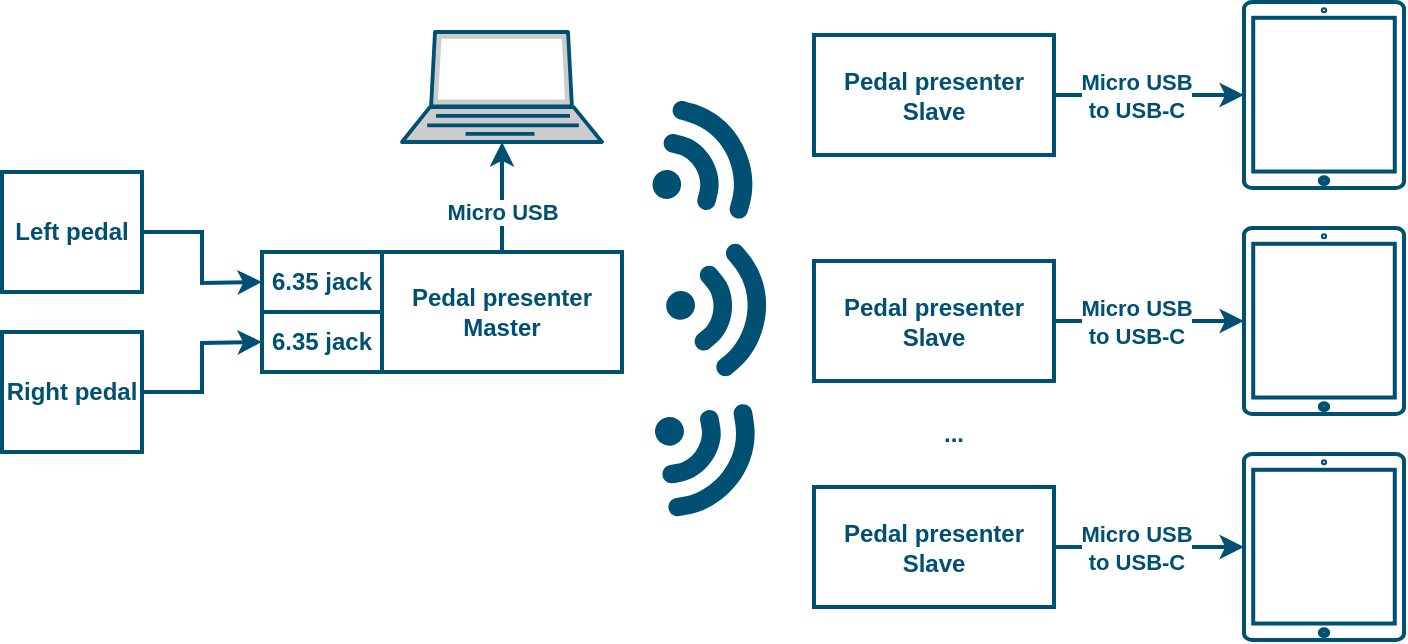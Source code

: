 <mxfile version="14.4.3" type="device" pages="3"><diagram id="yRScyAgabV8ZbpoYpI3e" name="Page-1"><mxGraphModel dx="2272" dy="816" grid="1" gridSize="10" guides="1" tooltips="1" connect="1" arrows="1" fold="1" page="1" pageScale="1" pageWidth="850" pageHeight="1100" math="0" shadow="0"><root><mxCell id="0"/><mxCell id="1" parent="0"/><mxCell id="dVURzIX2-C-dIhoMNB5U-1" value="" style="verticalAlign=top;verticalLabelPosition=bottom;labelPosition=center;align=center;html=1;outlineConnect=0;fillColor=#CCCCCC;gradientColor=none;gradientDirection=north;strokeWidth=2;shape=mxgraph.networks.laptop;strokeColor=#005073;fontColor=#005073;fontStyle=1" parent="1" vertex="1"><mxGeometry x="190" y="150" width="100" height="55" as="geometry"/></mxCell><mxCell id="dVURzIX2-C-dIhoMNB5U-7" value="Micro USB" style="edgeStyle=orthogonalEdgeStyle;rounded=0;orthogonalLoop=1;jettySize=auto;html=1;strokeWidth=2;strokeColor=#005073;fontColor=#005073;fontStyle=1" parent="1" source="dVURzIX2-C-dIhoMNB5U-2" target="dVURzIX2-C-dIhoMNB5U-1" edge="1"><mxGeometry x="-0.273" relative="1" as="geometry"><Array as="points"><mxPoint x="240" y="220"/><mxPoint x="240" y="220"/></Array><mxPoint as="offset"/></mxGeometry></mxCell><mxCell id="dVURzIX2-C-dIhoMNB5U-2" value="Pedal presenter&lt;br&gt;Master" style="rounded=0;whiteSpace=wrap;html=1;strokeColor=#005073;fontColor=#005073;strokeWidth=2;fontStyle=1" parent="1" vertex="1"><mxGeometry x="180" y="260" width="120" height="60" as="geometry"/></mxCell><mxCell id="dVURzIX2-C-dIhoMNB5U-11" value="Micro USB &lt;br&gt;to USB-C" style="edgeStyle=orthogonalEdgeStyle;rounded=0;orthogonalLoop=1;jettySize=auto;html=1;labelBackgroundColor=#ffffff;strokeWidth=2;strokeColor=#005073;fontColor=#005073;fontStyle=1" parent="1" source="dVURzIX2-C-dIhoMNB5U-4" target="dVURzIX2-C-dIhoMNB5U-10" edge="1"><mxGeometry x="-0.143" relative="1" as="geometry"><mxPoint as="offset"/></mxGeometry></mxCell><mxCell id="dVURzIX2-C-dIhoMNB5U-4" value="Pedal presenter&lt;br&gt;Slave" style="rounded=0;whiteSpace=wrap;html=1;strokeColor=#005073;fontColor=#005073;strokeWidth=2;fontStyle=1" parent="1" vertex="1"><mxGeometry x="396" y="151.5" width="120" height="60" as="geometry"/></mxCell><mxCell id="dVURzIX2-C-dIhoMNB5U-10" value="" style="html=1;verticalLabelPosition=bottom;labelBackgroundColor=#ffffff;verticalAlign=top;shadow=0;dashed=0;strokeWidth=2;shape=mxgraph.ios7.misc.ipad13inch;strokeColor=#005073;fontColor=#005073;fontStyle=1" parent="1" vertex="1"><mxGeometry x="611" y="135" width="80" height="93" as="geometry"/></mxCell><mxCell id="dVURzIX2-C-dIhoMNB5U-18" value="..." style="text;html=1;fillColor=none;align=center;verticalAlign=middle;whiteSpace=wrap;rounded=0;fontColor=#005073;strokeWidth=2;fontStyle=1" parent="1" vertex="1"><mxGeometry x="446" y="341" width="40" height="20" as="geometry"/></mxCell><mxCell id="dVURzIX2-C-dIhoMNB5U-19" value="" style="points=[[0.005,0.09,0],[0.08,0,0],[0.76,0.25,0],[1,0.92,0],[0.91,0.995,0],[0.57,0.995,0],[0.045,0.955,0],[0.005,0.43,0]];verticalLabelPosition=bottom;html=1;verticalAlign=top;aspect=fixed;align=center;pointerEvents=1;shape=mxgraph.cisco19.3g_4g_indicator;fillColor=#005073;direction=west;rotation=-130;strokeColor=#005073;fontColor=#005073;strokeWidth=2;fontStyle=1" parent="1" vertex="1"><mxGeometry x="329" y="264" width="50" height="50" as="geometry"/></mxCell><mxCell id="wxN1uN2vFT0xImxI8DzN-5" style="edgeStyle=orthogonalEdgeStyle;rounded=0;orthogonalLoop=1;jettySize=auto;html=1;entryX=0;entryY=0.25;entryDx=0;entryDy=0;fontFamily=Helvetica;fontSize=11;strokeWidth=2;strokeColor=#005073;fontColor=#005073;fontStyle=1" parent="1" source="wxN1uN2vFT0xImxI8DzN-2" edge="1"><mxGeometry relative="1" as="geometry"><mxPoint x="120" y="275" as="targetPoint"/></mxGeometry></mxCell><mxCell id="wxN1uN2vFT0xImxI8DzN-2" value="Left pedal" style="rounded=0;whiteSpace=wrap;html=1;fontColor=#005073;strokeWidth=2;fontStyle=1;strokeColor=#005073;" parent="1" vertex="1"><mxGeometry x="-10" y="220" width="70" height="60" as="geometry"/></mxCell><mxCell id="wxN1uN2vFT0xImxI8DzN-4" style="edgeStyle=orthogonalEdgeStyle;rounded=0;orthogonalLoop=1;jettySize=auto;html=1;entryX=0;entryY=0.75;entryDx=0;entryDy=0;fontFamily=Helvetica;fontSize=11;strokeWidth=2;strokeColor=#005073;fontColor=#005073;fontStyle=1" parent="1" source="wxN1uN2vFT0xImxI8DzN-3" edge="1"><mxGeometry relative="1" as="geometry"><mxPoint x="120" y="305" as="targetPoint"/></mxGeometry></mxCell><mxCell id="wxN1uN2vFT0xImxI8DzN-3" value="Right pedal" style="rounded=0;whiteSpace=wrap;html=1;fontColor=#005073;strokeWidth=2;fontStyle=1;strokeColor=#005073;" parent="1" vertex="1"><mxGeometry x="-10" y="300" width="70" height="60" as="geometry"/></mxCell><mxCell id="wxN1uN2vFT0xImxI8DzN-7" value="6.35 jack" style="rounded=0;whiteSpace=wrap;html=1;fillColor=#ffffff;fontFamily=Helvetica;fontSize=12;align=center;strokeColor=#005073;fontColor=#005073;strokeWidth=2;fontStyle=1" parent="1" vertex="1"><mxGeometry x="120" y="260" width="60" height="30" as="geometry"/></mxCell><mxCell id="wxN1uN2vFT0xImxI8DzN-9" value="6.35 jack" style="rounded=0;whiteSpace=wrap;html=1;fillColor=#ffffff;fontFamily=Helvetica;fontSize=12;align=center;strokeColor=#005073;fontColor=#005073;strokeWidth=2;fontStyle=1" parent="1" vertex="1"><mxGeometry x="120" y="290" width="60" height="30" as="geometry"/></mxCell><mxCell id="wxN1uN2vFT0xImxI8DzN-11" value="Micro USB &lt;br&gt;to USB-C" style="edgeStyle=orthogonalEdgeStyle;rounded=0;orthogonalLoop=1;jettySize=auto;html=1;labelBackgroundColor=#ffffff;strokeWidth=2;strokeColor=#005073;fontColor=#005073;fontStyle=1" parent="1" source="wxN1uN2vFT0xImxI8DzN-12" target="wxN1uN2vFT0xImxI8DzN-13" edge="1"><mxGeometry x="-0.143" relative="1" as="geometry"><mxPoint as="offset"/></mxGeometry></mxCell><mxCell id="wxN1uN2vFT0xImxI8DzN-12" value="Pedal presenter&lt;br&gt;Slave" style="rounded=0;whiteSpace=wrap;html=1;strokeColor=#005073;fontColor=#005073;strokeWidth=2;fontStyle=1" parent="1" vertex="1"><mxGeometry x="396" y="264.5" width="120" height="60" as="geometry"/></mxCell><mxCell id="wxN1uN2vFT0xImxI8DzN-13" value="" style="html=1;verticalLabelPosition=bottom;labelBackgroundColor=#ffffff;verticalAlign=top;shadow=0;dashed=0;strokeWidth=2;shape=mxgraph.ios7.misc.ipad13inch;strokeColor=#005073;fontColor=#005073;fontStyle=1" parent="1" vertex="1"><mxGeometry x="611" y="248" width="80" height="93" as="geometry"/></mxCell><mxCell id="wxN1uN2vFT0xImxI8DzN-14" value="Micro USB &lt;br&gt;to USB-C" style="edgeStyle=orthogonalEdgeStyle;rounded=0;orthogonalLoop=1;jettySize=auto;html=1;labelBackgroundColor=#ffffff;strokeWidth=2;strokeColor=#005073;fontColor=#005073;fontStyle=1" parent="1" source="wxN1uN2vFT0xImxI8DzN-15" target="wxN1uN2vFT0xImxI8DzN-16" edge="1"><mxGeometry x="-0.143" relative="1" as="geometry"><mxPoint as="offset"/></mxGeometry></mxCell><mxCell id="wxN1uN2vFT0xImxI8DzN-15" value="Pedal presenter&lt;br&gt;Slave" style="rounded=0;whiteSpace=wrap;html=1;strokeColor=#005073;fontColor=#005073;strokeWidth=2;fontStyle=1" parent="1" vertex="1"><mxGeometry x="396" y="377.5" width="120" height="60" as="geometry"/></mxCell><mxCell id="wxN1uN2vFT0xImxI8DzN-16" value="" style="html=1;verticalLabelPosition=bottom;labelBackgroundColor=#ffffff;verticalAlign=top;shadow=0;dashed=0;strokeWidth=2;shape=mxgraph.ios7.misc.ipad13inch;strokeColor=#005073;fontColor=#005073;fontStyle=1" parent="1" vertex="1"><mxGeometry x="611" y="361" width="80" height="93" as="geometry"/></mxCell><mxCell id="wxN1uN2vFT0xImxI8DzN-17" value="" style="points=[[0.005,0.09,0],[0.08,0,0],[0.76,0.25,0],[1,0.92,0],[0.91,0.995,0],[0.57,0.995,0],[0.045,0.955,0],[0.005,0.43,0]];verticalLabelPosition=bottom;html=1;verticalAlign=top;aspect=fixed;align=center;pointerEvents=1;shape=mxgraph.cisco19.3g_4g_indicator;fillColor=#005073;direction=west;rotation=-164.8;strokeColor=#005073;fontColor=#005073;strokeWidth=2;fontStyle=1" parent="1" vertex="1"><mxGeometry x="319" y="189" width="50" height="50" as="geometry"/></mxCell><mxCell id="wxN1uN2vFT0xImxI8DzN-18" value="" style="points=[[0.005,0.09,0],[0.08,0,0],[0.76,0.25,0],[1,0.92,0],[0.91,0.995,0],[0.57,0.995,0],[0.045,0.955,0],[0.005,0.43,0]];verticalLabelPosition=bottom;html=1;verticalAlign=top;aspect=fixed;align=center;pointerEvents=1;shape=mxgraph.cisco19.3g_4g_indicator;fillColor=#005073;direction=north;rotation=-190;strokeColor=#005073;fontColor=#005073;strokeWidth=2;fontStyle=1" parent="1" vertex="1"><mxGeometry x="319" y="339" width="50" height="50" as="geometry"/></mxCell></root></mxGraphModel></diagram><diagram id="7YhIdCz69TnFm2Z-V-Bi" name="layout"><mxGraphModel dx="2770" dy="1360" grid="0" gridSize="10" guides="1" tooltips="1" connect="1" arrows="1" fold="1" page="0" pageScale="1" pageWidth="850" pageHeight="1100" math="0" shadow="0"><root><mxCell id="WAW76k6Pf8EGyAbYZUz_-0"/><mxCell id="WAW76k6Pf8EGyAbYZUz_-1" parent="WAW76k6Pf8EGyAbYZUz_-0"/><mxCell id="WAW76k6Pf8EGyAbYZUz_-2" value="" style="rounded=0;whiteSpace=wrap;html=1;rotation=-90;fontSize=18;fontStyle=1;strokeWidth=2;fillColor=#005073;" parent="WAW76k6Pf8EGyAbYZUz_-1" vertex="1"><mxGeometry x="141.62" y="273.62" width="359.75" height="123" as="geometry"/></mxCell><mxCell id="WAW76k6Pf8EGyAbYZUz_-3" value="GND" style="rounded=0;whiteSpace=wrap;html=1;fillColor=#000000;fontColor=#FFFFFF;fontSize=18;strokeWidth=2;fontStyle=1" parent="WAW76k6Pf8EGyAbYZUz_-1" vertex="1"><mxGeometry x="10" y="160" width="50" height="30" as="geometry"/></mxCell><mxCell id="WAW76k6Pf8EGyAbYZUz_-4" value="VCC" style="rounded=0;whiteSpace=wrap;html=1;fillColor=#FF0000;fontSize=18;strokeWidth=2;fontStyle=1" parent="WAW76k6Pf8EGyAbYZUz_-1" vertex="1"><mxGeometry x="10" y="190" width="50" height="30" as="geometry"/></mxCell><mxCell id="WAW76k6Pf8EGyAbYZUz_-5" value="SDA" style="rounded=0;whiteSpace=wrap;html=1;fontSize=18;strokeWidth=2;fontStyle=1" parent="WAW76k6Pf8EGyAbYZUz_-1" vertex="1"><mxGeometry x="10" y="220" width="50" height="30" as="geometry"/></mxCell><mxCell id="WAW76k6Pf8EGyAbYZUz_-6" value="SCL" style="rounded=0;whiteSpace=wrap;html=1;fontSize=18;strokeWidth=2;fontStyle=1" parent="WAW76k6Pf8EGyAbYZUz_-1" vertex="1"><mxGeometry x="10" y="250" width="50" height="30" as="geometry"/></mxCell><mxCell id="WAW76k6Pf8EGyAbYZUz_-7" value="GND" style="rounded=0;whiteSpace=wrap;html=1;fillColor=#000000;fontColor=#FFFFFF;fontSize=18;strokeWidth=2;fontStyle=1" parent="WAW76k6Pf8EGyAbYZUz_-1" vertex="1"><mxGeometry x="10" y="330" width="50" height="30" as="geometry"/></mxCell><mxCell id="WAW76k6Pf8EGyAbYZUz_-8" value="VCC" style="rounded=0;whiteSpace=wrap;html=1;fillColor=#FF0000;fontSize=18;strokeWidth=2;fontStyle=1" parent="WAW76k6Pf8EGyAbYZUz_-1" vertex="1"><mxGeometry x="10" y="360" width="50" height="30" as="geometry"/></mxCell><mxCell id="WAW76k6Pf8EGyAbYZUz_-9" style="edgeStyle=orthogonalEdgeStyle;rounded=0;orthogonalLoop=1;jettySize=auto;html=1;entryX=0;entryY=0.5;entryDx=0;entryDy=0;fontColor=#FFFFFF;endArrow=none;endFill=0;fontSize=18;strokeWidth=2;fontStyle=1" parent="WAW76k6Pf8EGyAbYZUz_-1" source="WAW76k6Pf8EGyAbYZUz_-10" target="WAW76k6Pf8EGyAbYZUz_-41" edge="1"><mxGeometry relative="1" as="geometry"><Array as="points"><mxPoint x="128" y="405"/><mxPoint x="128" y="350"/></Array></mxGeometry></mxCell><mxCell id="WAW76k6Pf8EGyAbYZUz_-10" value="SW" style="rounded=0;whiteSpace=wrap;html=1;fontSize=18;strokeWidth=2;fontStyle=1" parent="WAW76k6Pf8EGyAbYZUz_-1" vertex="1"><mxGeometry x="10" y="390" width="50" height="30" as="geometry"/></mxCell><mxCell id="WAW76k6Pf8EGyAbYZUz_-11" style="edgeStyle=orthogonalEdgeStyle;rounded=0;orthogonalLoop=1;jettySize=auto;html=1;exitX=1;exitY=0.5;exitDx=0;exitDy=0;entryX=0;entryY=0.5;entryDx=0;entryDy=0;fontColor=#FFFFFF;endArrow=none;endFill=0;fontSize=18;strokeWidth=2;fontStyle=1" parent="WAW76k6Pf8EGyAbYZUz_-1" source="WAW76k6Pf8EGyAbYZUz_-12" target="WAW76k6Pf8EGyAbYZUz_-42" edge="1"><mxGeometry relative="1" as="geometry"><Array as="points"><mxPoint x="135" y="435"/><mxPoint x="135" y="380"/></Array></mxGeometry></mxCell><mxCell id="WAW76k6Pf8EGyAbYZUz_-12" value="CH_A" style="rounded=0;whiteSpace=wrap;html=1;fontSize=18;strokeWidth=2;fontStyle=1" parent="WAW76k6Pf8EGyAbYZUz_-1" vertex="1"><mxGeometry x="10" y="420" width="50" height="30" as="geometry"/></mxCell><mxCell id="WAW76k6Pf8EGyAbYZUz_-13" value="FEATURE&lt;br style=&quot;font-size: 25px;&quot;&gt;ENCODER" style="rounded=0;whiteSpace=wrap;html=1;rotation=-90;fontSize=25;fontStyle=1;strokeWidth=2;" parent="WAW76k6Pf8EGyAbYZUz_-1" vertex="1"><mxGeometry x="-100" y="370" width="150" height="70" as="geometry"/></mxCell><mxCell id="WAW76k6Pf8EGyAbYZUz_-14" style="edgeStyle=orthogonalEdgeStyle;rounded=0;orthogonalLoop=1;jettySize=auto;html=1;entryX=0;entryY=0.5;entryDx=0;entryDy=0;fontColor=#FFFFFF;endArrow=none;endFill=0;fontSize=18;strokeWidth=2;fontStyle=1" parent="WAW76k6Pf8EGyAbYZUz_-1" source="WAW76k6Pf8EGyAbYZUz_-15" target="WAW76k6Pf8EGyAbYZUz_-43" edge="1"><mxGeometry relative="1" as="geometry"><Array as="points"><mxPoint x="143" y="465"/><mxPoint x="143" y="410"/></Array></mxGeometry></mxCell><mxCell id="WAW76k6Pf8EGyAbYZUz_-15" value="CH_B" style="rounded=0;whiteSpace=wrap;html=1;fontSize=18;strokeWidth=2;fontStyle=1" parent="WAW76k6Pf8EGyAbYZUz_-1" vertex="1"><mxGeometry x="10" y="450" width="50" height="30" as="geometry"/></mxCell><mxCell id="WAW76k6Pf8EGyAbYZUz_-16" value="LCD" style="rounded=0;whiteSpace=wrap;html=1;rotation=-90;fontSize=25;fontStyle=1;strokeWidth=2;" parent="WAW76k6Pf8EGyAbYZUz_-1" vertex="1"><mxGeometry x="-85" y="185" width="120" height="70" as="geometry"/></mxCell><mxCell id="WAW76k6Pf8EGyAbYZUz_-17" value="GND" style="rounded=0;whiteSpace=wrap;html=1;fillColor=#000000;fontColor=#FFFFFF;fontSize=18;strokeWidth=2;fontStyle=1" parent="WAW76k6Pf8EGyAbYZUz_-1" vertex="1"><mxGeometry x="10" y="520" width="50" height="30" as="geometry"/></mxCell><mxCell id="WAW76k6Pf8EGyAbYZUz_-18" value="VCC" style="rounded=0;whiteSpace=wrap;html=1;fillColor=#FF0000;fontSize=18;strokeWidth=2;fontStyle=1" parent="WAW76k6Pf8EGyAbYZUz_-1" vertex="1"><mxGeometry x="10" y="550" width="50" height="30" as="geometry"/></mxCell><mxCell id="WAW76k6Pf8EGyAbYZUz_-19" value="SW" style="rounded=0;whiteSpace=wrap;html=1;fontSize=18;strokeWidth=2;fontStyle=1" parent="WAW76k6Pf8EGyAbYZUz_-1" vertex="1"><mxGeometry x="10" y="580" width="50" height="30" as="geometry"/></mxCell><mxCell id="WAW76k6Pf8EGyAbYZUz_-20" value="CH_A" style="rounded=0;whiteSpace=wrap;html=1;fontSize=18;strokeWidth=2;fontStyle=1" parent="WAW76k6Pf8EGyAbYZUz_-1" vertex="1"><mxGeometry x="10" y="610" width="50" height="30" as="geometry"/></mxCell><mxCell id="WAW76k6Pf8EGyAbYZUz_-21" value="KEYS&lt;br style=&quot;font-size: 25px;&quot;&gt;ENCODER" style="rounded=0;whiteSpace=wrap;html=1;rotation=-90;fontSize=25;fontStyle=1;strokeWidth=2;" parent="WAW76k6Pf8EGyAbYZUz_-1" vertex="1"><mxGeometry x="-100" y="560" width="150" height="70" as="geometry"/></mxCell><mxCell id="WAW76k6Pf8EGyAbYZUz_-22" style="edgeStyle=orthogonalEdgeStyle;rounded=0;orthogonalLoop=1;jettySize=auto;html=1;entryX=0;entryY=0.5;entryDx=0;entryDy=0;fontColor=#FFFFFF;exitX=1;exitY=0.5;exitDx=0;exitDy=0;endArrow=none;endFill=0;fontSize=18;strokeWidth=2;fontStyle=1" parent="WAW76k6Pf8EGyAbYZUz_-1" source="WAW76k6Pf8EGyAbYZUz_-19" target="WAW76k6Pf8EGyAbYZUz_-46" edge="1"><mxGeometry relative="1" as="geometry"><Array as="points"><mxPoint x="166" y="595"/><mxPoint x="166" y="470"/></Array></mxGeometry></mxCell><mxCell id="WAW76k6Pf8EGyAbYZUz_-23" style="edgeStyle=orthogonalEdgeStyle;rounded=0;orthogonalLoop=1;jettySize=auto;html=1;entryX=0;entryY=0.5;entryDx=0;entryDy=0;fontColor=#FFFFFF;endArrow=none;endFill=0;fontSize=18;strokeWidth=2;fontStyle=1" parent="WAW76k6Pf8EGyAbYZUz_-1" source="WAW76k6Pf8EGyAbYZUz_-24" target="WAW76k6Pf8EGyAbYZUz_-47" edge="1"><mxGeometry relative="1" as="geometry"><Array as="points"><mxPoint x="179" y="655"/><mxPoint x="179" y="500"/></Array></mxGeometry></mxCell><mxCell id="WAW76k6Pf8EGyAbYZUz_-24" value="CH_B" style="rounded=0;whiteSpace=wrap;html=1;fontSize=18;strokeWidth=2;fontStyle=1" parent="WAW76k6Pf8EGyAbYZUz_-1" vertex="1"><mxGeometry x="10" y="640" width="50" height="30" as="geometry"/></mxCell><mxCell id="WAW76k6Pf8EGyAbYZUz_-28" value="LEFT&lt;br style=&quot;font-size: 25px;&quot;&gt;PEDAL" style="rounded=0;whiteSpace=wrap;html=1;rotation=-90;fontSize=25;fontStyle=1;strokeWidth=2;" parent="WAW76k6Pf8EGyAbYZUz_-1" vertex="1"><mxGeometry x="717.5" y="176.5" width="95" height="70" as="geometry"/></mxCell><mxCell id="WAW76k6Pf8EGyAbYZUz_-29" value="SIG1" style="rounded=0;whiteSpace=wrap;html=1;fontSize=18;strokeWidth=2;fontStyle=1" parent="WAW76k6Pf8EGyAbYZUz_-1" vertex="1"><mxGeometry x="680" y="269" width="50" height="45" as="geometry"/></mxCell><mxCell id="WAW76k6Pf8EGyAbYZUz_-30" style="edgeStyle=orthogonalEdgeStyle;rounded=0;orthogonalLoop=1;jettySize=auto;html=1;entryX=1;entryY=0.5;entryDx=0;entryDy=0;endArrow=none;endFill=0;fontColor=#FFFFFF;fontSize=18;strokeWidth=2;fontStyle=1" parent="WAW76k6Pf8EGyAbYZUz_-1" source="WAW76k6Pf8EGyAbYZUz_-31" target="WAW76k6Pf8EGyAbYZUz_-53" edge="1"><mxGeometry relative="1" as="geometry"/></mxCell><mxCell id="WAW76k6Pf8EGyAbYZUz_-31" value="SIG2" style="rounded=0;whiteSpace=wrap;html=1;fontSize=18;strokeWidth=2;fontStyle=1" parent="WAW76k6Pf8EGyAbYZUz_-1" vertex="1"><mxGeometry x="680" y="314" width="50" height="52" as="geometry"/></mxCell><mxCell id="WAW76k6Pf8EGyAbYZUz_-32" value="RIGHT&lt;br style=&quot;font-size: 25px;&quot;&gt;PEDAL" style="rounded=0;whiteSpace=wrap;html=1;rotation=-90;fontSize=25;fontStyle=1;strokeWidth=2;" parent="WAW76k6Pf8EGyAbYZUz_-1" vertex="1"><mxGeometry x="717" y="282" width="97.5" height="70" as="geometry"/></mxCell><mxCell id="WAW76k6Pf8EGyAbYZUz_-33" value="1" style="rounded=0;whiteSpace=wrap;html=1;fontSize=18;strokeWidth=2;fontStyle=1" parent="WAW76k6Pf8EGyAbYZUz_-1" vertex="1"><mxGeometry x="210" y="155" width="50" height="30" as="geometry"/></mxCell><mxCell id="WAW76k6Pf8EGyAbYZUz_-34" value="0" style="rounded=0;whiteSpace=wrap;html=1;fontSize=18;strokeWidth=2;fontStyle=1" parent="WAW76k6Pf8EGyAbYZUz_-1" vertex="1"><mxGeometry x="210" y="185" width="50" height="30" as="geometry"/></mxCell><mxCell id="WAW76k6Pf8EGyAbYZUz_-35" value="GND" style="rounded=0;whiteSpace=wrap;html=1;fillColor=#000000;fontColor=#FFFFFF;fontSize=18;strokeWidth=2;fontStyle=1" parent="WAW76k6Pf8EGyAbYZUz_-1" vertex="1"><mxGeometry x="210" y="215" width="50" height="30" as="geometry"/></mxCell><mxCell id="WAW76k6Pf8EGyAbYZUz_-36" value="GND" style="rounded=0;whiteSpace=wrap;html=1;fillColor=#000000;fontColor=#FFFFFF;fontSize=18;strokeWidth=2;fontStyle=1" parent="WAW76k6Pf8EGyAbYZUz_-1" vertex="1"><mxGeometry x="210" y="245" width="50" height="30" as="geometry"/></mxCell><mxCell id="WAW76k6Pf8EGyAbYZUz_-37" style="edgeStyle=orthogonalEdgeStyle;rounded=0;orthogonalLoop=1;jettySize=auto;html=1;entryX=1;entryY=0.5;entryDx=0;entryDy=0;endArrow=none;endFill=0;fontSize=18;strokeWidth=2;fontStyle=1" parent="WAW76k6Pf8EGyAbYZUz_-1" source="WAW76k6Pf8EGyAbYZUz_-38" target="WAW76k6Pf8EGyAbYZUz_-5" edge="1"><mxGeometry relative="1" as="geometry"><Array as="points"><mxPoint x="157" y="290"/><mxPoint x="157" y="235"/></Array></mxGeometry></mxCell><mxCell id="WAW76k6Pf8EGyAbYZUz_-38" value="2" style="rounded=0;whiteSpace=wrap;html=1;fontSize=18;strokeWidth=2;fontStyle=1" parent="WAW76k6Pf8EGyAbYZUz_-1" vertex="1"><mxGeometry x="210" y="275" width="50" height="30" as="geometry"/></mxCell><mxCell id="WAW76k6Pf8EGyAbYZUz_-39" style="edgeStyle=orthogonalEdgeStyle;rounded=0;orthogonalLoop=1;jettySize=auto;html=1;exitX=0;exitY=0.5;exitDx=0;exitDy=0;entryX=1;entryY=0.5;entryDx=0;entryDy=0;endArrow=none;endFill=0;fontSize=18;strokeWidth=2;fontStyle=1" parent="WAW76k6Pf8EGyAbYZUz_-1" source="WAW76k6Pf8EGyAbYZUz_-40" target="WAW76k6Pf8EGyAbYZUz_-6" edge="1"><mxGeometry relative="1" as="geometry"/></mxCell><mxCell id="WAW76k6Pf8EGyAbYZUz_-40" value="3" style="rounded=0;whiteSpace=wrap;html=1;fontSize=18;strokeWidth=2;fontStyle=1" parent="WAW76k6Pf8EGyAbYZUz_-1" vertex="1"><mxGeometry x="210" y="305" width="50" height="30" as="geometry"/></mxCell><mxCell id="WAW76k6Pf8EGyAbYZUz_-41" value="4" style="rounded=0;whiteSpace=wrap;html=1;fontSize=18;strokeWidth=2;fontStyle=1" parent="WAW76k6Pf8EGyAbYZUz_-1" vertex="1"><mxGeometry x="210" y="335" width="50" height="30" as="geometry"/></mxCell><mxCell id="WAW76k6Pf8EGyAbYZUz_-42" value="5" style="rounded=0;whiteSpace=wrap;html=1;fontSize=18;strokeWidth=2;fontStyle=1" parent="WAW76k6Pf8EGyAbYZUz_-1" vertex="1"><mxGeometry x="210" y="365" width="50" height="30" as="geometry"/></mxCell><mxCell id="WAW76k6Pf8EGyAbYZUz_-43" value="6" style="rounded=0;whiteSpace=wrap;html=1;fontSize=18;strokeWidth=2;fontStyle=1" parent="WAW76k6Pf8EGyAbYZUz_-1" vertex="1"><mxGeometry x="210" y="395" width="50" height="30" as="geometry"/></mxCell><mxCell id="WAW76k6Pf8EGyAbYZUz_-44" style="edgeStyle=orthogonalEdgeStyle;rounded=0;orthogonalLoop=1;jettySize=auto;html=1;entryX=1;entryY=0.5;entryDx=0;entryDy=0;fontColor=#FFFFFF;endArrow=none;endFill=0;fontSize=18;strokeWidth=2;fontStyle=1" parent="WAW76k6Pf8EGyAbYZUz_-1" source="WAW76k6Pf8EGyAbYZUz_-45" target="WAW76k6Pf8EGyAbYZUz_-20" edge="1"><mxGeometry relative="1" as="geometry"><Array as="points"><mxPoint x="156" y="440"/><mxPoint x="156" y="625"/></Array></mxGeometry></mxCell><mxCell id="WAW76k6Pf8EGyAbYZUz_-45" value="7" style="rounded=0;whiteSpace=wrap;html=1;fontSize=18;strokeWidth=2;fontStyle=1" parent="WAW76k6Pf8EGyAbYZUz_-1" vertex="1"><mxGeometry x="210" y="425" width="50" height="30" as="geometry"/></mxCell><mxCell id="WAW76k6Pf8EGyAbYZUz_-46" value="8" style="rounded=0;whiteSpace=wrap;html=1;fontSize=18;strokeWidth=2;fontStyle=1" parent="WAW76k6Pf8EGyAbYZUz_-1" vertex="1"><mxGeometry x="210" y="455" width="50" height="30" as="geometry"/></mxCell><mxCell id="WAW76k6Pf8EGyAbYZUz_-47" value="9" style="rounded=0;whiteSpace=wrap;html=1;fontSize=18;strokeWidth=2;fontStyle=1" parent="WAW76k6Pf8EGyAbYZUz_-1" vertex="1"><mxGeometry x="210" y="485" width="50" height="30" as="geometry"/></mxCell><mxCell id="WAW76k6Pf8EGyAbYZUz_-48" value="Raw" style="rounded=0;whiteSpace=wrap;html=1;fontSize=18;strokeWidth=2;fontStyle=1" parent="WAW76k6Pf8EGyAbYZUz_-1" vertex="1"><mxGeometry x="380" y="155" width="50" height="30" as="geometry"/></mxCell><mxCell id="WAW76k6Pf8EGyAbYZUz_-49" value="GND" style="rounded=0;whiteSpace=wrap;html=1;fillColor=#000000;fontColor=#FFFFFF;fontSize=18;strokeWidth=2;fontStyle=1" parent="WAW76k6Pf8EGyAbYZUz_-1" vertex="1"><mxGeometry x="380" y="185" width="50" height="30" as="geometry"/></mxCell><mxCell id="WAW76k6Pf8EGyAbYZUz_-50" value="RST" style="rounded=0;whiteSpace=wrap;html=1;fontSize=18;strokeWidth=2;fontStyle=1" parent="WAW76k6Pf8EGyAbYZUz_-1" vertex="1"><mxGeometry x="380" y="215" width="50" height="30" as="geometry"/></mxCell><mxCell id="kCa8ZyyobP5pbqCRnAqO-6" style="edgeStyle=orthogonalEdgeStyle;rounded=0;orthogonalLoop=1;jettySize=auto;html=1;entryX=1;entryY=0.5;entryDx=0;entryDy=0;entryPerimeter=0;endArrow=none;endFill=0;strokeWidth=2;fontFamily=Helvetica;fontSize=25;fontColor=#FFFFFF;strokeColor=#FF0000;fontStyle=1" parent="WAW76k6Pf8EGyAbYZUz_-1" source="WAW76k6Pf8EGyAbYZUz_-51" target="kCa8ZyyobP5pbqCRnAqO-5" edge="1"><mxGeometry relative="1" as="geometry"/></mxCell><mxCell id="WAW76k6Pf8EGyAbYZUz_-51" value="VCC" style="rounded=0;whiteSpace=wrap;html=1;fillColor=#FF0000;fontSize=18;strokeWidth=2;fontStyle=1" parent="WAW76k6Pf8EGyAbYZUz_-1" vertex="1"><mxGeometry x="380" y="245" width="50" height="30" as="geometry"/></mxCell><mxCell id="EH-6xrYCdsZIrx1aRPnY-1" style="edgeStyle=orthogonalEdgeStyle;rounded=0;orthogonalLoop=1;jettySize=auto;html=1;entryX=0;entryY=0.5;entryDx=0;entryDy=0;fontSize=18;fontColor=#FFFFFF;endArrow=none;strokeWidth=2;endFill=0;fontStyle=1" parent="WAW76k6Pf8EGyAbYZUz_-1" source="WAW76k6Pf8EGyAbYZUz_-52" target="kCa8ZyyobP5pbqCRnAqO-2" edge="1"><mxGeometry relative="1" as="geometry"><Array as="points"><mxPoint x="568" y="290"/><mxPoint x="568" y="233"/></Array></mxGeometry></mxCell><mxCell id="WAW76k6Pf8EGyAbYZUz_-52" value="A3" style="rounded=0;whiteSpace=wrap;html=1;fontSize=18;strokeWidth=2;fontStyle=1" parent="WAW76k6Pf8EGyAbYZUz_-1" vertex="1"><mxGeometry x="380" y="275" width="50" height="30" as="geometry"/></mxCell><mxCell id="WAW76k6Pf8EGyAbYZUz_-53" value="A2" style="rounded=0;whiteSpace=wrap;html=1;fontSize=18;strokeWidth=2;fontStyle=1" parent="WAW76k6Pf8EGyAbYZUz_-1" vertex="1"><mxGeometry x="380" y="305" width="50" height="30" as="geometry"/></mxCell><mxCell id="WAW76k6Pf8EGyAbYZUz_-54" value="A1" style="rounded=0;whiteSpace=wrap;html=1;fontSize=18;strokeWidth=2;fontStyle=1" parent="WAW76k6Pf8EGyAbYZUz_-1" vertex="1"><mxGeometry x="380" y="335" width="50" height="30" as="geometry"/></mxCell><mxCell id="WAW76k6Pf8EGyAbYZUz_-55" value="A0" style="rounded=0;whiteSpace=wrap;html=1;fontSize=18;strokeWidth=2;fontStyle=1" parent="WAW76k6Pf8EGyAbYZUz_-1" vertex="1"><mxGeometry x="380" y="365" width="50" height="30" as="geometry"/></mxCell><mxCell id="WAW76k6Pf8EGyAbYZUz_-56" style="edgeStyle=orthogonalEdgeStyle;rounded=0;orthogonalLoop=1;jettySize=auto;html=1;entryX=0;entryY=0.5;entryDx=0;entryDy=0;endArrow=none;endFill=0;fontColor=#FFFFFF;fontSize=18;strokeWidth=2;fontStyle=1" parent="WAW76k6Pf8EGyAbYZUz_-1" source="WAW76k6Pf8EGyAbYZUz_-57" target="WAW76k6Pf8EGyAbYZUz_-67" edge="1"><mxGeometry relative="1" as="geometry"><Array as="points"><mxPoint x="528" y="410"/><mxPoint x="528" y="490"/></Array></mxGeometry></mxCell><mxCell id="WAW76k6Pf8EGyAbYZUz_-57" value="15" style="rounded=0;whiteSpace=wrap;html=1;fontSize=18;strokeWidth=2;fontStyle=1" parent="WAW76k6Pf8EGyAbYZUz_-1" vertex="1"><mxGeometry x="380" y="395" width="50" height="30" as="geometry"/></mxCell><mxCell id="WAW76k6Pf8EGyAbYZUz_-58" style="edgeStyle=orthogonalEdgeStyle;rounded=0;orthogonalLoop=1;jettySize=auto;html=1;entryX=0;entryY=0.5;entryDx=0;entryDy=0;endArrow=none;endFill=0;fontColor=#FFFFFF;fontSize=18;strokeWidth=2;fontStyle=1" parent="WAW76k6Pf8EGyAbYZUz_-1" source="WAW76k6Pf8EGyAbYZUz_-59" target="WAW76k6Pf8EGyAbYZUz_-70" edge="1"><mxGeometry relative="1" as="geometry"><Array as="points"><mxPoint x="468" y="440"/></Array></mxGeometry></mxCell><mxCell id="WAW76k6Pf8EGyAbYZUz_-59" value="14" style="rounded=0;whiteSpace=wrap;html=1;fontSize=18;strokeWidth=2;fontStyle=1" parent="WAW76k6Pf8EGyAbYZUz_-1" vertex="1"><mxGeometry x="380" y="425" width="50" height="30" as="geometry"/></mxCell><mxCell id="WAW76k6Pf8EGyAbYZUz_-60" style="edgeStyle=orthogonalEdgeStyle;rounded=0;orthogonalLoop=1;jettySize=auto;html=1;exitX=1;exitY=0.75;exitDx=0;exitDy=0;entryX=0;entryY=0.5;entryDx=0;entryDy=0;endArrow=none;endFill=0;fontColor=#FFFFFF;fontSize=18;strokeWidth=2;fontStyle=1" parent="WAW76k6Pf8EGyAbYZUz_-1" edge="1"><mxGeometry relative="1" as="geometry"><Array as="points"><mxPoint x="497" y="479"/></Array><mxPoint x="429" y="479.01" as="sourcePoint"/><mxPoint x="497" y="622.51" as="targetPoint"/></mxGeometry></mxCell><mxCell id="WAW76k6Pf8EGyAbYZUz_-61" value="16" style="rounded=0;whiteSpace=wrap;html=1;fontSize=18;strokeWidth=2;fontStyle=1" parent="WAW76k6Pf8EGyAbYZUz_-1" vertex="1"><mxGeometry x="380" y="455" width="50" height="30" as="geometry"/></mxCell><mxCell id="WAW76k6Pf8EGyAbYZUz_-62" value="10" style="rounded=0;whiteSpace=wrap;html=1;fontSize=18;strokeWidth=2;fontStyle=1" parent="WAW76k6Pf8EGyAbYZUz_-1" vertex="1"><mxGeometry x="380" y="485" width="50" height="30" as="geometry"/></mxCell><mxCell id="WAW76k6Pf8EGyAbYZUz_-63" style="edgeStyle=orthogonalEdgeStyle;rounded=0;orthogonalLoop=1;jettySize=auto;html=1;entryX=1;entryY=0.5;entryDx=0;entryDy=0;endArrow=none;endFill=0;fontColor=#FFFFFF;exitX=0;exitY=0.5;exitDx=0;exitDy=0;fontSize=18;strokeWidth=2;fontStyle=1" parent="WAW76k6Pf8EGyAbYZUz_-1" edge="1"><mxGeometry relative="1" as="geometry"><Array as="points"><mxPoint x="557" y="380"/></Array><mxPoint x="557" y="621" as="sourcePoint"/><mxPoint x="429" y="380" as="targetPoint"/></mxGeometry></mxCell><mxCell id="WAW76k6Pf8EGyAbYZUz_-64" style="edgeStyle=orthogonalEdgeStyle;rounded=0;orthogonalLoop=1;jettySize=auto;html=1;entryX=1;entryY=0.5;entryDx=0;entryDy=0;endArrow=none;endFill=0;fontColor=#FFFFFF;fontSize=18;strokeWidth=2;fontStyle=1" parent="WAW76k6Pf8EGyAbYZUz_-1" source="WAW76k6Pf8EGyAbYZUz_-65" target="WAW76k6Pf8EGyAbYZUz_-54" edge="1"><mxGeometry relative="1" as="geometry"><Array as="points"><mxPoint x="585" y="430"/><mxPoint x="585" y="350"/></Array></mxGeometry></mxCell><mxCell id="WAW76k6Pf8EGyAbYZUz_-72" value="VCC" style="rounded=0;whiteSpace=wrap;html=1;fillColor=#FF0000;fontSize=18;strokeWidth=2;fontStyle=1" parent="WAW76k6Pf8EGyAbYZUz_-1" vertex="1"><mxGeometry x="322" y="570" width="50" height="30" as="geometry"/></mxCell><mxCell id="WAW76k6Pf8EGyAbYZUz_-73" value="GND" style="rounded=0;whiteSpace=wrap;html=1;fillColor=#000000;fontColor=#FFFFFF;fontSize=18;strokeWidth=2;fontStyle=1" parent="WAW76k6Pf8EGyAbYZUz_-1" vertex="1"><mxGeometry x="322" y="597" width="50" height="33" as="geometry"/></mxCell><mxCell id="WAW76k6Pf8EGyAbYZUz_-74" value="Micro&lt;br style=&quot;font-size: 18px;&quot;&gt;USB" style="rounded=0;whiteSpace=wrap;html=1;fontSize=18;strokeWidth=2;fontStyle=1" parent="WAW76k6Pf8EGyAbYZUz_-1" vertex="1"><mxGeometry x="282" y="119" width="79" height="60" as="geometry"/></mxCell><mxCell id="WAW76k6Pf8EGyAbYZUz_-75" value="" style="rhombus;whiteSpace=wrap;html=1;fontSize=18;strokeWidth=2;fillColor=#000000;fontStyle=1" parent="WAW76k6Pf8EGyAbYZUz_-1" vertex="1"><mxGeometry x="271" y="284" width="101" height="98" as="geometry"/></mxCell><mxCell id="WAW76k6Pf8EGyAbYZUz_-76" value="&lt;span style=&quot;font-size: 25px;&quot;&gt;ARDUINO&lt;/span&gt;&lt;br style=&quot;font-size: 25px;&quot;&gt;&lt;span style=&quot;font-size: 25px;&quot;&gt;MICRO&lt;/span&gt;" style="text;html=1;strokeColor=none;fillColor=none;align=center;verticalAlign=middle;whiteSpace=wrap;rounded=0;rotation=-90;fontSize=25;strokeWidth=2;labelBackgroundColor=none;fontColor=#FFFFFF;fontStyle=1" parent="WAW76k6Pf8EGyAbYZUz_-1" vertex="1"><mxGeometry x="301.5" y="428" width="40" height="20" as="geometry"/></mxCell><mxCell id="WAW76k6Pf8EGyAbYZUz_-78" value="" style="group;direction=west;rotation=90;fontSize=25;strokeWidth=2;fontStyle=1" parent="WAW76k6Pf8EGyAbYZUz_-1" vertex="1" connectable="0"><mxGeometry x="438" y="526" width="120.005" height="209.755" as="geometry"/></mxCell><mxCell id="WAW76k6Pf8EGyAbYZUz_-65" value="CE" style="rounded=0;whiteSpace=wrap;html=1;direction=west;rotation=90;fontSize=18;strokeWidth=2;fontStyle=1" parent="WAW76k6Pf8EGyAbYZUz_-78" vertex="1"><mxGeometry x="125" y="55" width="50" height="30" as="geometry"/></mxCell><mxCell id="WAW76k6Pf8EGyAbYZUz_-66" value="CSN" style="rounded=0;whiteSpace=wrap;html=1;direction=west;rotation=90;fontSize=18;strokeWidth=2;fontStyle=1" parent="WAW76k6Pf8EGyAbYZUz_-78" vertex="1"><mxGeometry x="95" y="55" width="50" height="30" as="geometry"/></mxCell><mxCell id="WAW76k6Pf8EGyAbYZUz_-67" value="SCK" style="rounded=0;whiteSpace=wrap;html=1;direction=west;rotation=90;fontSize=18;strokeWidth=2;fontStyle=1" parent="WAW76k6Pf8EGyAbYZUz_-78" vertex="1"><mxGeometry x="65" y="55" width="50" height="30" as="geometry"/></mxCell><mxCell id="WAW76k6Pf8EGyAbYZUz_-68" value="WIRELESS" style="rounded=0;whiteSpace=wrap;html=1;rotation=0;fontSize=18;fontStyle=1;direction=west;strokeWidth=2;" parent="WAW76k6Pf8EGyAbYZUz_-78" vertex="1"><mxGeometry x="-45" y="95" width="209.75" height="70" as="geometry"/></mxCell><mxCell id="WAW76k6Pf8EGyAbYZUz_-69" value="MOSI" style="rounded=0;whiteSpace=wrap;html=1;direction=west;rotation=90;fontSize=18;strokeWidth=2;fontStyle=1" parent="WAW76k6Pf8EGyAbYZUz_-78" vertex="1"><mxGeometry x="35" y="55" width="50" height="30" as="geometry"/></mxCell><mxCell id="WAW76k6Pf8EGyAbYZUz_-70" value="MISO" style="rounded=0;whiteSpace=wrap;html=1;direction=west;rotation=90;fontSize=18;strokeWidth=2;fontStyle=1" parent="WAW76k6Pf8EGyAbYZUz_-78" vertex="1"><mxGeometry x="5" y="55" width="50" height="30" as="geometry"/></mxCell><mxCell id="WAW76k6Pf8EGyAbYZUz_-71" value="IRQ" style="rounded=0;whiteSpace=wrap;html=1;direction=west;rotation=90;fontSize=18;strokeWidth=2;fontStyle=1" parent="WAW76k6Pf8EGyAbYZUz_-78" vertex="1"><mxGeometry x="-25" y="55" width="50" height="30" as="geometry"/></mxCell><mxCell id="kCa8ZyyobP5pbqCRnAqO-1" value="SIG1" style="rounded=0;whiteSpace=wrap;html=1;fontSize=18;strokeWidth=2;fontStyle=1" parent="WAW76k6Pf8EGyAbYZUz_-1" vertex="1"><mxGeometry x="680" y="164" width="50" height="45" as="geometry"/></mxCell><mxCell id="kCa8ZyyobP5pbqCRnAqO-2" value="SIG2" style="rounded=0;whiteSpace=wrap;html=1;fontSize=18;strokeWidth=2;fontStyle=1" parent="WAW76k6Pf8EGyAbYZUz_-1" vertex="1"><mxGeometry x="680" y="207" width="50" height="52" as="geometry"/></mxCell><mxCell id="EH-6xrYCdsZIrx1aRPnY-0" style="edgeStyle=orthogonalEdgeStyle;rounded=0;orthogonalLoop=1;jettySize=auto;html=1;exitX=1;exitY=0.5;exitDx=0;exitDy=0;exitPerimeter=0;fontSize=25;fontColor=#FFFFFF;strokeColor=#FF0000;strokeWidth=2;endFill=0;endArrow=none;fontStyle=1" parent="WAW76k6Pf8EGyAbYZUz_-1" source="kCa8ZyyobP5pbqCRnAqO-4" edge="1"><mxGeometry relative="1" as="geometry"><mxPoint x="500.0" y="128" as="targetPoint"/><Array as="points"><mxPoint x="548" y="127"/><mxPoint x="500" y="127"/></Array></mxGeometry></mxCell><mxCell id="EH-6xrYCdsZIrx1aRPnY-11" style="edgeStyle=orthogonalEdgeStyle;rounded=0;orthogonalLoop=1;jettySize=auto;html=1;exitX=0;exitY=0.5;exitDx=0;exitDy=0;exitPerimeter=0;fontSize=18;fontColor=#FFFFFF;strokeWidth=2;endFill=0;endArrow=none;fontStyle=1" parent="WAW76k6Pf8EGyAbYZUz_-1" source="kCa8ZyyobP5pbqCRnAqO-4" edge="1"><mxGeometry relative="1" as="geometry"><mxPoint x="547.857" y="290" as="targetPoint"/></mxGeometry></mxCell><mxCell id="kCa8ZyyobP5pbqCRnAqO-4" value="" style="pointerEvents=1;verticalLabelPosition=bottom;shadow=0;dashed=0;align=center;html=1;verticalAlign=top;shape=mxgraph.electrical.resistors.resistor_2;labelBackgroundColor=none;strokeWidth=2;fillColor=#005073;fontFamily=Helvetica;fontSize=25;fontColor=#FFFFFF;direction=north;fontStyle=1" parent="WAW76k6Pf8EGyAbYZUz_-1" vertex="1"><mxGeometry x="538.01" y="138" width="20" height="100" as="geometry"/></mxCell><mxCell id="EH-6xrYCdsZIrx1aRPnY-2" style="edgeStyle=orthogonalEdgeStyle;rounded=0;orthogonalLoop=1;jettySize=auto;html=1;exitX=0;exitY=0.5;exitDx=0;exitDy=0;exitPerimeter=0;fontSize=18;fontColor=#FFFFFF;strokeWidth=2;endFill=0;endArrow=none;fontStyle=1" parent="WAW76k6Pf8EGyAbYZUz_-1" source="kCa8ZyyobP5pbqCRnAqO-5" edge="1"><mxGeometry relative="1" as="geometry"><mxPoint x="499" y="317" as="targetPoint"/><Array as="points"><mxPoint x="500" y="258"/><mxPoint x="499" y="258"/></Array></mxGeometry></mxCell><mxCell id="kCa8ZyyobP5pbqCRnAqO-5" value="" style="pointerEvents=1;verticalLabelPosition=bottom;shadow=0;dashed=0;align=center;html=1;verticalAlign=top;shape=mxgraph.electrical.resistors.resistor_2;labelBackgroundColor=none;strokeWidth=2;fillColor=#005073;fontFamily=Helvetica;fontSize=25;fontColor=#FFFFFF;direction=north;fontStyle=1" parent="WAW76k6Pf8EGyAbYZUz_-1" vertex="1"><mxGeometry x="490" y="147" width="20" height="100" as="geometry"/></mxCell><mxCell id="EH-6xrYCdsZIrx1aRPnY-9" style="edgeStyle=orthogonalEdgeStyle;rounded=0;orthogonalLoop=1;jettySize=auto;html=1;fontSize=18;fontColor=#FFFFFF;strokeWidth=2;endFill=0;endArrow=none;fontStyle=1" parent="WAW76k6Pf8EGyAbYZUz_-1" source="EH-6xrYCdsZIrx1aRPnY-4" target="kCa8ZyyobP5pbqCRnAqO-1" edge="1"><mxGeometry relative="1" as="geometry"/></mxCell><mxCell id="EH-6xrYCdsZIrx1aRPnY-4" value="" style="pointerEvents=1;verticalLabelPosition=bottom;align=center;html=1;verticalAlign=middle;shape=mxgraph.electrical.signal_sources.signal_ground;direction=south;rounded=0;fontSize=18;fontColor=#FFFFFF;strokeWidth=2;labelBackgroundColor=#ffffff;endFill=0;fontStyle=1" parent="WAW76k6Pf8EGyAbYZUz_-1" vertex="1"><mxGeometry x="620" y="164" width="30" height="45" as="geometry"/></mxCell><mxCell id="EH-6xrYCdsZIrx1aRPnY-10" style="edgeStyle=orthogonalEdgeStyle;rounded=0;orthogonalLoop=1;jettySize=auto;html=1;fontSize=18;fontColor=#FFFFFF;strokeWidth=2;endFill=0;endArrow=none;fontStyle=1" parent="WAW76k6Pf8EGyAbYZUz_-1" source="EH-6xrYCdsZIrx1aRPnY-6" target="WAW76k6Pf8EGyAbYZUz_-29" edge="1"><mxGeometry relative="1" as="geometry"/></mxCell><mxCell id="EH-6xrYCdsZIrx1aRPnY-6" value="" style="pointerEvents=1;verticalLabelPosition=bottom;align=center;html=1;verticalAlign=middle;shape=mxgraph.electrical.signal_sources.signal_ground;direction=south;rounded=0;fontSize=18;fontColor=#FFFFFF;strokeWidth=2;labelBackgroundColor=#ffffff;endFill=0;fontStyle=1" parent="WAW76k6Pf8EGyAbYZUz_-1" vertex="1"><mxGeometry x="620" y="269" width="30" height="45" as="geometry"/></mxCell><mxCell id="EH-6xrYCdsZIrx1aRPnY-7" value="GND" style="text;html=1;strokeColor=none;fillColor=none;align=center;verticalAlign=middle;whiteSpace=wrap;rounded=0;fontSize=18;fontStyle=1" parent="WAW76k6Pf8EGyAbYZUz_-1" vertex="1"><mxGeometry x="583" y="161" width="40" height="20" as="geometry"/></mxCell><mxCell id="EH-6xrYCdsZIrx1aRPnY-8" value="GND" style="text;html=1;strokeColor=none;fillColor=none;align=center;verticalAlign=middle;whiteSpace=wrap;rounded=0;fontSize=18;fontStyle=1" parent="WAW76k6Pf8EGyAbYZUz_-1" vertex="1"><mxGeometry x="587" y="261" width="40" height="20" as="geometry"/></mxCell><mxCell id="EH-6xrYCdsZIrx1aRPnY-12" value="" style="ellipse;whiteSpace=wrap;html=1;aspect=fixed;fontSize=18;fillColor=#000000;fontStyle=1" parent="WAW76k6Pf8EGyAbYZUz_-1" vertex="1"><mxGeometry x="493" y="314" width="13" height="13" as="geometry"/></mxCell><mxCell id="EH-6xrYCdsZIrx1aRPnY-13" value="" style="ellipse;whiteSpace=wrap;html=1;aspect=fixed;fontSize=18;fillColor=#000000;fontStyle=1" parent="WAW76k6Pf8EGyAbYZUz_-1" vertex="1"><mxGeometry x="542" y="282" width="13" height="13" as="geometry"/></mxCell><mxCell id="EH-6xrYCdsZIrx1aRPnY-14" value="" style="pointerEvents=1;verticalLabelPosition=bottom;align=center;html=1;verticalAlign=middle;shape=mxgraph.electrical.signal_sources.signal_ground;direction=south;rounded=0;fontSize=18;fontColor=#FFFFFF;strokeWidth=2;labelBackgroundColor=#ffffff;endFill=0;fontStyle=1" parent="WAW76k6Pf8EGyAbYZUz_-1" vertex="1"><mxGeometry x="292" y="595" width="30" height="45" as="geometry"/></mxCell><mxCell id="EH-6xrYCdsZIrx1aRPnY-15" value="GND" style="text;html=1;strokeColor=none;fillColor=none;align=center;verticalAlign=middle;whiteSpace=wrap;rounded=0;fontSize=18;fontStyle=1" parent="WAW76k6Pf8EGyAbYZUz_-1" vertex="1"><mxGeometry x="243" y="607" width="40" height="20" as="geometry"/></mxCell><mxCell id="EH-6xrYCdsZIrx1aRPnY-17" value="" style="pointerEvents=1;verticalLabelPosition=bottom;align=center;html=1;verticalAlign=middle;shape=mxgraph.electrical.signal_sources.signal_ground;direction=north;rounded=0;fontSize=18;fontColor=#FFFFFF;strokeWidth=2;labelBackgroundColor=#ffffff;endFill=0;fontStyle=1" parent="WAW76k6Pf8EGyAbYZUz_-1" vertex="1"><mxGeometry x="61" y="515" width="30" height="45" as="geometry"/></mxCell><mxCell id="EH-6xrYCdsZIrx1aRPnY-18" value="GND" style="text;html=1;strokeColor=none;fillColor=none;align=center;verticalAlign=middle;whiteSpace=wrap;rounded=0;fontSize=18;fontStyle=1" parent="WAW76k6Pf8EGyAbYZUz_-1" vertex="1"><mxGeometry x="86" y="510" width="40" height="20" as="geometry"/></mxCell><mxCell id="EH-6xrYCdsZIrx1aRPnY-19" value="" style="pointerEvents=1;verticalLabelPosition=bottom;align=center;html=1;verticalAlign=middle;shape=mxgraph.electrical.signal_sources.signal_ground;direction=north;rounded=0;fontSize=18;fontColor=#FFFFFF;strokeWidth=2;labelBackgroundColor=#ffffff;endFill=0;fontStyle=1" parent="WAW76k6Pf8EGyAbYZUz_-1" vertex="1"><mxGeometry x="60" y="323" width="30" height="45" as="geometry"/></mxCell><mxCell id="EH-6xrYCdsZIrx1aRPnY-20" value="GND" style="text;html=1;strokeColor=none;fillColor=none;align=center;verticalAlign=middle;whiteSpace=wrap;rounded=0;fontSize=18;fontStyle=1" parent="WAW76k6Pf8EGyAbYZUz_-1" vertex="1"><mxGeometry x="85" y="318" width="40" height="20" as="geometry"/></mxCell><mxCell id="EH-6xrYCdsZIrx1aRPnY-21" value="" style="pointerEvents=1;verticalLabelPosition=bottom;align=center;html=1;verticalAlign=middle;shape=mxgraph.electrical.signal_sources.signal_ground;direction=north;rounded=0;fontSize=18;fontColor=#FFFFFF;strokeWidth=2;labelBackgroundColor=#ffffff;endFill=0;fontStyle=1" parent="WAW76k6Pf8EGyAbYZUz_-1" vertex="1"><mxGeometry x="60" y="153" width="30" height="45" as="geometry"/></mxCell><mxCell id="EH-6xrYCdsZIrx1aRPnY-22" value="GND" style="text;html=1;strokeColor=none;fillColor=none;align=center;verticalAlign=middle;whiteSpace=wrap;rounded=0;fontSize=18;fontStyle=1" parent="WAW76k6Pf8EGyAbYZUz_-1" vertex="1"><mxGeometry x="85" y="148" width="40" height="20" as="geometry"/></mxCell><mxCell id="EH-6xrYCdsZIrx1aRPnY-24" value="" style="verticalLabelPosition=top;verticalAlign=middle;shape=mxgraph.electrical.signal_sources.vdd;align=center;strokeWidth=2;fontSize=18;html=1;flipV=1;fillColor=#ffffff;direction=north;rounded=0;fontColor=#FFFFFF;labelBackgroundColor=#ffffff;endFill=0;strokeColor=#FF0000;fontStyle=1" parent="WAW76k6Pf8EGyAbYZUz_-1" vertex="1"><mxGeometry x="60" y="198" width="30" height="22" as="geometry"/></mxCell><mxCell id="EH-6xrYCdsZIrx1aRPnY-25" value="&lt;span style=&quot;font-family: helvetica; font-size: 24px; font-style: normal; letter-spacing: normal; text-align: center; text-indent: 0px; text-transform: none; word-spacing: 0px; display: inline; float: none;&quot;&gt;V&lt;/span&gt;&lt;sub style=&quot;font-family: helvetica; font-style: normal; letter-spacing: normal; text-align: center; text-indent: 0px; text-transform: none; word-spacing: 0px;&quot;&gt;cc&lt;/sub&gt;" style="text;whiteSpace=wrap;html=1;fontSize=18;fontColor=#FF0000;fontStyle=1" parent="WAW76k6Pf8EGyAbYZUz_-1" vertex="1"><mxGeometry x="97" y="183" width="60" height="50" as="geometry"/></mxCell><mxCell id="EH-6xrYCdsZIrx1aRPnY-26" value="" style="verticalLabelPosition=top;verticalAlign=middle;shape=mxgraph.electrical.signal_sources.vdd;align=center;strokeWidth=2;fontSize=18;html=1;flipV=1;fillColor=#ffffff;direction=north;rounded=0;fontColor=#FFFFFF;labelBackgroundColor=#ffffff;endFill=0;strokeColor=#FF0000;fontStyle=1" parent="WAW76k6Pf8EGyAbYZUz_-1" vertex="1"><mxGeometry x="61" y="555" width="30" height="22" as="geometry"/></mxCell><mxCell id="EH-6xrYCdsZIrx1aRPnY-27" value="&lt;span style=&quot;font-family: helvetica; font-size: 24px; font-style: normal; letter-spacing: normal; text-align: center; text-indent: 0px; text-transform: none; word-spacing: 0px; display: inline; float: none;&quot;&gt;V&lt;/span&gt;&lt;sub style=&quot;font-family: helvetica; font-style: normal; letter-spacing: normal; text-align: center; text-indent: 0px; text-transform: none; word-spacing: 0px;&quot;&gt;cc&lt;/sub&gt;" style="text;whiteSpace=wrap;html=1;fontSize=18;fontColor=#FF0000;fontStyle=1" parent="WAW76k6Pf8EGyAbYZUz_-1" vertex="1"><mxGeometry x="98" y="540" width="60" height="50" as="geometry"/></mxCell><mxCell id="EH-6xrYCdsZIrx1aRPnY-28" value="" style="verticalLabelPosition=top;verticalAlign=middle;shape=mxgraph.electrical.signal_sources.vdd;align=center;strokeWidth=2;fontSize=18;html=1;flipV=1;fillColor=#ffffff;direction=south;rounded=0;fontColor=#FFFFFF;labelBackgroundColor=#ffffff;endFill=0;strokeColor=#FF0000;fontStyle=1" parent="WAW76k6Pf8EGyAbYZUz_-1" vertex="1"><mxGeometry x="291" y="571" width="30" height="22" as="geometry"/></mxCell><mxCell id="EH-6xrYCdsZIrx1aRPnY-29" value="&lt;span style=&quot;font-family: helvetica; font-size: 24px; font-style: normal; letter-spacing: normal; text-align: center; text-indent: 0px; text-transform: none; word-spacing: 0px; display: inline; float: none;&quot;&gt;V&lt;/span&gt;&lt;sub style=&quot;font-family: helvetica; font-style: normal; letter-spacing: normal; text-align: center; text-indent: 0px; text-transform: none; word-spacing: 0px;&quot;&gt;cc&lt;/sub&gt;" style="text;whiteSpace=wrap;html=1;fontSize=18;fontColor=#FF0000;fontStyle=1" parent="WAW76k6Pf8EGyAbYZUz_-1" vertex="1"><mxGeometry x="245" y="554" width="60" height="50" as="geometry"/></mxCell><mxCell id="EH-6xrYCdsZIrx1aRPnY-32" value="" style="verticalLabelPosition=top;verticalAlign=middle;shape=mxgraph.electrical.signal_sources.vdd;align=center;strokeWidth=2;fontSize=18;html=1;flipV=1;fillColor=#ffffff;direction=east;rounded=0;fontColor=#FFFFFF;labelBackgroundColor=#ffffff;endFill=0;strokeColor=#FF0000;fontStyle=1" parent="WAW76k6Pf8EGyAbYZUz_-1" vertex="1"><mxGeometry x="471" y="98" width="22" height="30" as="geometry"/></mxCell><mxCell id="EH-6xrYCdsZIrx1aRPnY-33" value="&lt;span style=&quot;font-family: helvetica; font-size: 24px; font-style: normal; letter-spacing: normal; text-align: center; text-indent: 0px; text-transform: none; word-spacing: 0px; display: inline; float: none;&quot;&gt;V&lt;/span&gt;&lt;sub style=&quot;font-family: helvetica; font-style: normal; letter-spacing: normal; text-align: center; text-indent: 0px; text-transform: none; word-spacing: 0px;&quot;&gt;cc&lt;/sub&gt;" style="text;whiteSpace=wrap;html=1;fontSize=18;fontColor=#FF0000;fontStyle=1" parent="WAW76k6Pf8EGyAbYZUz_-1" vertex="1"><mxGeometry x="467" y="57" width="60" height="50" as="geometry"/></mxCell><mxCell id="EH-6xrYCdsZIrx1aRPnY-34" value="" style="ellipse;whiteSpace=wrap;html=1;aspect=fixed;fontSize=18;fontStyle=1;fillColor=#FF0000;strokeColor=none;" parent="WAW76k6Pf8EGyAbYZUz_-1" vertex="1"><mxGeometry x="493" y="121" width="13" height="13" as="geometry"/></mxCell><mxCell id="EH-6xrYCdsZIrx1aRPnY-36" value="" style="ellipse;whiteSpace=wrap;html=1;aspect=fixed;fontSize=18;fontStyle=1;fillColor=#FF0000;strokeColor=none;" parent="WAW76k6Pf8EGyAbYZUz_-1" vertex="1"><mxGeometry x="476" y="121" width="13" height="13" as="geometry"/></mxCell><mxCell id="EH-6xrYCdsZIrx1aRPnY-37" value="" style="verticalLabelPosition=top;verticalAlign=middle;shape=mxgraph.electrical.signal_sources.vdd;align=center;strokeWidth=2;fontSize=18;html=1;flipV=1;fillColor=#ffffff;direction=north;rounded=0;fontColor=#FFFFFF;labelBackgroundColor=#ffffff;endFill=0;strokeColor=#FF0000;fontStyle=1" parent="WAW76k6Pf8EGyAbYZUz_-1" vertex="1"><mxGeometry x="60" y="365" width="30" height="22" as="geometry"/></mxCell><mxCell id="EH-6xrYCdsZIrx1aRPnY-38" value="&lt;span style=&quot;font-family: helvetica; font-size: 24px; font-style: normal; letter-spacing: normal; text-align: center; text-indent: 0px; text-transform: none; word-spacing: 0px; display: inline; float: none;&quot;&gt;V&lt;/span&gt;&lt;sub style=&quot;font-family: helvetica; font-style: normal; letter-spacing: normal; text-align: center; text-indent: 0px; text-transform: none; word-spacing: 0px;&quot;&gt;cc&lt;/sub&gt;" style="text;whiteSpace=wrap;html=1;fontSize=18;fontColor=#FF0000;fontStyle=1" parent="WAW76k6Pf8EGyAbYZUz_-1" vertex="1"><mxGeometry x="89" y="357" width="60" height="50" as="geometry"/></mxCell><mxCell id="hqBdq_3D1u_hvkch_zYZ-0" value="" style="rounded=0;whiteSpace=wrap;html=1;rotation=0;fontSize=18;fontStyle=1;strokeWidth=2;fillColor=#005073;" vertex="1" parent="WAW76k6Pf8EGyAbYZUz_-1"><mxGeometry x="346" y="942" width="359.75" height="123" as="geometry"/></mxCell><mxCell id="hqBdq_3D1u_hvkch_zYZ-28" value="1" style="rounded=0;whiteSpace=wrap;html=1;fontSize=18;strokeWidth=2;fontStyle=1;rotation=90;" vertex="1" parent="WAW76k6Pf8EGyAbYZUz_-1"><mxGeometry x="666" y="902" width="50" height="30" as="geometry"/></mxCell><mxCell id="hqBdq_3D1u_hvkch_zYZ-29" value="0" style="rounded=0;whiteSpace=wrap;html=1;fontSize=18;strokeWidth=2;fontStyle=1;rotation=90;" vertex="1" parent="WAW76k6Pf8EGyAbYZUz_-1"><mxGeometry x="636" y="902" width="50" height="30" as="geometry"/></mxCell><mxCell id="hqBdq_3D1u_hvkch_zYZ-30" value="GND" style="rounded=0;whiteSpace=wrap;html=1;fillColor=#000000;fontColor=#FFFFFF;fontSize=18;strokeWidth=2;fontStyle=1;rotation=90;" vertex="1" parent="WAW76k6Pf8EGyAbYZUz_-1"><mxGeometry x="606" y="902" width="50" height="30" as="geometry"/></mxCell><mxCell id="hqBdq_3D1u_hvkch_zYZ-31" value="GND" style="rounded=0;whiteSpace=wrap;html=1;fillColor=#000000;fontColor=#FFFFFF;fontSize=18;strokeWidth=2;fontStyle=1;rotation=90;" vertex="1" parent="WAW76k6Pf8EGyAbYZUz_-1"><mxGeometry x="576" y="902" width="50" height="30" as="geometry"/></mxCell><mxCell id="hqBdq_3D1u_hvkch_zYZ-33" value="2" style="rounded=0;whiteSpace=wrap;html=1;fontSize=18;strokeWidth=2;fontStyle=1;rotation=90;" vertex="1" parent="WAW76k6Pf8EGyAbYZUz_-1"><mxGeometry x="547" y="902" width="50" height="30" as="geometry"/></mxCell><mxCell id="hqBdq_3D1u_hvkch_zYZ-35" value="3" style="rounded=0;whiteSpace=wrap;html=1;fontSize=18;strokeWidth=2;fontStyle=1;rotation=90;" vertex="1" parent="WAW76k6Pf8EGyAbYZUz_-1"><mxGeometry x="517" y="902" width="50" height="30" as="geometry"/></mxCell><mxCell id="hqBdq_3D1u_hvkch_zYZ-36" value="4" style="rounded=0;whiteSpace=wrap;html=1;fontSize=18;strokeWidth=2;fontStyle=1;rotation=90;" vertex="1" parent="WAW76k6Pf8EGyAbYZUz_-1"><mxGeometry x="486" y="902" width="50" height="30" as="geometry"/></mxCell><mxCell id="hqBdq_3D1u_hvkch_zYZ-37" value="5" style="rounded=0;whiteSpace=wrap;html=1;fontSize=18;strokeWidth=2;fontStyle=1;rotation=90;" vertex="1" parent="WAW76k6Pf8EGyAbYZUz_-1"><mxGeometry x="456" y="902" width="50" height="30" as="geometry"/></mxCell><mxCell id="hqBdq_3D1u_hvkch_zYZ-38" value="6" style="rounded=0;whiteSpace=wrap;html=1;fontSize=18;strokeWidth=2;fontStyle=1;rotation=90;" vertex="1" parent="WAW76k6Pf8EGyAbYZUz_-1"><mxGeometry x="426" y="902" width="50" height="30" as="geometry"/></mxCell><mxCell id="hqBdq_3D1u_hvkch_zYZ-40" value="7" style="rounded=0;whiteSpace=wrap;html=1;fontSize=18;strokeWidth=2;fontStyle=1;rotation=90;" vertex="1" parent="WAW76k6Pf8EGyAbYZUz_-1"><mxGeometry x="396" y="902" width="50" height="30" as="geometry"/></mxCell><mxCell id="hqBdq_3D1u_hvkch_zYZ-41" value="8" style="rounded=0;whiteSpace=wrap;html=1;fontSize=18;strokeWidth=2;fontStyle=1;rotation=90;" vertex="1" parent="WAW76k6Pf8EGyAbYZUz_-1"><mxGeometry x="366" y="902" width="50" height="30" as="geometry"/></mxCell><mxCell id="hqBdq_3D1u_hvkch_zYZ-42" value="9" style="rounded=0;whiteSpace=wrap;html=1;fontSize=18;strokeWidth=2;fontStyle=1;rotation=90;" vertex="1" parent="WAW76k6Pf8EGyAbYZUz_-1"><mxGeometry x="336" y="902" width="50" height="30" as="geometry"/></mxCell><mxCell id="hqBdq_3D1u_hvkch_zYZ-43" value="Raw" style="rounded=0;whiteSpace=wrap;html=1;fontSize=18;strokeWidth=2;fontStyle=1;rotation=90;" vertex="1" parent="WAW76k6Pf8EGyAbYZUz_-1"><mxGeometry x="666" y="1072" width="50" height="30" as="geometry"/></mxCell><mxCell id="hqBdq_3D1u_hvkch_zYZ-44" value="GND" style="rounded=0;whiteSpace=wrap;html=1;fillColor=#000000;fontColor=#FFFFFF;fontSize=18;strokeWidth=2;fontStyle=1;rotation=90;" vertex="1" parent="WAW76k6Pf8EGyAbYZUz_-1"><mxGeometry x="636" y="1072" width="50" height="30" as="geometry"/></mxCell><mxCell id="hqBdq_3D1u_hvkch_zYZ-45" value="RST" style="rounded=0;whiteSpace=wrap;html=1;fontSize=18;strokeWidth=2;fontStyle=1;rotation=90;" vertex="1" parent="WAW76k6Pf8EGyAbYZUz_-1"><mxGeometry x="606" y="1072" width="50" height="30" as="geometry"/></mxCell><mxCell id="hqBdq_3D1u_hvkch_zYZ-47" value="VCC" style="rounded=0;whiteSpace=wrap;html=1;fillColor=#FF0000;fontSize=18;strokeWidth=2;fontStyle=1;rotation=90;" vertex="1" parent="WAW76k6Pf8EGyAbYZUz_-1"><mxGeometry x="576" y="1072" width="50" height="30" as="geometry"/></mxCell><mxCell id="hqBdq_3D1u_hvkch_zYZ-49" value="A3" style="rounded=0;whiteSpace=wrap;html=1;fontSize=18;strokeWidth=2;fontStyle=1;rotation=90;" vertex="1" parent="WAW76k6Pf8EGyAbYZUz_-1"><mxGeometry x="546" y="1072" width="50" height="30" as="geometry"/></mxCell><mxCell id="hqBdq_3D1u_hvkch_zYZ-50" value="A2" style="rounded=0;whiteSpace=wrap;html=1;fontSize=18;strokeWidth=2;fontStyle=1;rotation=90;" vertex="1" parent="WAW76k6Pf8EGyAbYZUz_-1"><mxGeometry x="516" y="1072" width="50" height="30" as="geometry"/></mxCell><mxCell id="hqBdq_3D1u_hvkch_zYZ-51" value="A1" style="rounded=0;whiteSpace=wrap;html=1;fontSize=18;strokeWidth=2;fontStyle=1;rotation=90;" vertex="1" parent="WAW76k6Pf8EGyAbYZUz_-1"><mxGeometry x="486" y="1072" width="50" height="30" as="geometry"/></mxCell><mxCell id="hqBdq_3D1u_hvkch_zYZ-52" value="A0" style="rounded=0;whiteSpace=wrap;html=1;fontSize=18;strokeWidth=2;fontStyle=1;rotation=90;" vertex="1" parent="WAW76k6Pf8EGyAbYZUz_-1"><mxGeometry x="456" y="1072" width="50" height="30" as="geometry"/></mxCell><mxCell id="hqBdq_3D1u_hvkch_zYZ-54" value="15" style="rounded=0;whiteSpace=wrap;html=1;fontSize=18;strokeWidth=2;fontStyle=1;rotation=90;" vertex="1" parent="WAW76k6Pf8EGyAbYZUz_-1"><mxGeometry x="426" y="1072" width="50" height="30" as="geometry"/></mxCell><mxCell id="hqBdq_3D1u_hvkch_zYZ-56" value="14" style="rounded=0;whiteSpace=wrap;html=1;fontSize=18;strokeWidth=2;fontStyle=1;rotation=90;" vertex="1" parent="WAW76k6Pf8EGyAbYZUz_-1"><mxGeometry x="396" y="1072" width="50" height="30" as="geometry"/></mxCell><mxCell id="hqBdq_3D1u_hvkch_zYZ-57" style="edgeStyle=orthogonalEdgeStyle;rounded=0;orthogonalLoop=1;jettySize=auto;html=1;exitX=1;exitY=0.75;exitDx=0;exitDy=0;entryX=0;entryY=0.5;entryDx=0;entryDy=0;endArrow=none;endFill=0;fontColor=#FFFFFF;fontSize=18;strokeWidth=2;fontStyle=1" edge="1" parent="WAW76k6Pf8EGyAbYZUz_-1"><mxGeometry x="260" y="802" as="geometry"><Array as="points"><mxPoint x="382" y="1179"/></Array><mxPoint x="382" y="1111" as="sourcePoint"/><mxPoint x="239" y="1179" as="targetPoint"/></mxGeometry></mxCell><mxCell id="hqBdq_3D1u_hvkch_zYZ-58" value="16" style="rounded=0;whiteSpace=wrap;html=1;fontSize=18;strokeWidth=2;fontStyle=1;rotation=90;" vertex="1" parent="WAW76k6Pf8EGyAbYZUz_-1"><mxGeometry x="366" y="1072" width="50" height="30" as="geometry"/></mxCell><mxCell id="hqBdq_3D1u_hvkch_zYZ-59" value="10" style="rounded=0;whiteSpace=wrap;html=1;fontSize=18;strokeWidth=2;fontStyle=1;rotation=90;" vertex="1" parent="WAW76k6Pf8EGyAbYZUz_-1"><mxGeometry x="336" y="1072" width="50" height="30" as="geometry"/></mxCell><mxCell id="hqBdq_3D1u_hvkch_zYZ-60" style="edgeStyle=orthogonalEdgeStyle;rounded=0;orthogonalLoop=1;jettySize=auto;html=1;entryX=1;entryY=0.5;entryDx=0;entryDy=0;endArrow=none;endFill=0;fontColor=#FFFFFF;exitX=0;exitY=0.5;exitDx=0;exitDy=0;fontSize=18;strokeWidth=2;fontStyle=1" edge="1" parent="WAW76k6Pf8EGyAbYZUz_-1"><mxGeometry x="260" y="802" as="geometry"><Array as="points"><mxPoint x="481" y="1239"/></Array><mxPoint x="240" y="1239" as="sourcePoint"/><mxPoint x="481" y="1111" as="targetPoint"/></mxGeometry></mxCell><mxCell id="hqBdq_3D1u_hvkch_zYZ-61" style="edgeStyle=orthogonalEdgeStyle;rounded=0;orthogonalLoop=1;jettySize=auto;html=1;entryX=1;entryY=0.5;entryDx=0;entryDy=0;endArrow=none;endFill=0;fontColor=#FFFFFF;fontSize=18;strokeWidth=2;fontStyle=1" edge="1" parent="WAW76k6Pf8EGyAbYZUz_-1" source="hqBdq_3D1u_hvkch_zYZ-68" target="hqBdq_3D1u_hvkch_zYZ-51"><mxGeometry x="260" y="802" as="geometry"><Array as="points"><mxPoint x="431" y="1267"/><mxPoint x="511" y="1267"/></Array></mxGeometry></mxCell><mxCell id="hqBdq_3D1u_hvkch_zYZ-62" value="VCC" style="rounded=0;whiteSpace=wrap;html=1;fillColor=#FF0000;fontSize=18;strokeWidth=2;fontStyle=1;rotation=90;" vertex="1" parent="WAW76k6Pf8EGyAbYZUz_-1"><mxGeometry x="251" y="1014" width="50" height="30" as="geometry"/></mxCell><mxCell id="hqBdq_3D1u_hvkch_zYZ-63" value="GND" style="rounded=0;whiteSpace=wrap;html=1;fillColor=#000000;fontColor=#FFFFFF;fontSize=18;strokeWidth=2;fontStyle=1;rotation=90;" vertex="1" parent="WAW76k6Pf8EGyAbYZUz_-1"><mxGeometry x="223" y="1012" width="50" height="33" as="geometry"/></mxCell><mxCell id="hqBdq_3D1u_hvkch_zYZ-64" value="Micro&lt;br style=&quot;font-size: 18px;&quot;&gt;USB" style="rounded=0;whiteSpace=wrap;html=1;fontSize=18;strokeWidth=2;fontStyle=1;rotation=90;" vertex="1" parent="WAW76k6Pf8EGyAbYZUz_-1"><mxGeometry x="673" y="973" width="79" height="60" as="geometry"/></mxCell><mxCell id="hqBdq_3D1u_hvkch_zYZ-65" value="" style="rhombus;whiteSpace=wrap;html=1;fontSize=18;strokeWidth=2;fillColor=#000000;fontStyle=1;rotation=90;" vertex="1" parent="WAW76k6Pf8EGyAbYZUz_-1"><mxGeometry x="478" y="954" width="101" height="98" as="geometry"/></mxCell><mxCell id="hqBdq_3D1u_hvkch_zYZ-66" value="&lt;span style=&quot;font-size: 25px;&quot;&gt;ARDUINO&lt;/span&gt;&lt;br style=&quot;font-size: 25px;&quot;&gt;&lt;span style=&quot;font-size: 25px;&quot;&gt;MICRO&lt;/span&gt;" style="text;html=1;strokeColor=none;fillColor=none;align=center;verticalAlign=middle;whiteSpace=wrap;rounded=0;rotation=0;fontSize=25;strokeWidth=2;labelBackgroundColor=none;fontColor=#FFFFFF;fontStyle=1" vertex="1" parent="WAW76k6Pf8EGyAbYZUz_-1"><mxGeometry x="403" y="993" width="40" height="20" as="geometry"/></mxCell><mxCell id="hqBdq_3D1u_hvkch_zYZ-53" style="edgeStyle=orthogonalEdgeStyle;rounded=0;orthogonalLoop=1;jettySize=auto;html=1;endArrow=none;endFill=0;fontColor=#FFFFFF;fontSize=18;strokeWidth=2;fontStyle=1" edge="1" parent="WAW76k6Pf8EGyAbYZUz_-1" source="hqBdq_3D1u_hvkch_zYZ-54" target="hqBdq_3D1u_hvkch_zYZ-70"><mxGeometry x="260" y="802" as="geometry"><Array as="points"><mxPoint x="451" y="1208"/><mxPoint x="371" y="1208"/><mxPoint x="371" y="1209"/></Array><mxPoint x="293" y="1209" as="targetPoint"/></mxGeometry></mxCell><mxCell id="hqBdq_3D1u_hvkch_zYZ-90" value="" style="pointerEvents=1;verticalLabelPosition=bottom;align=center;html=1;verticalAlign=middle;shape=mxgraph.electrical.signal_sources.signal_ground;direction=south;rounded=0;fontSize=18;fontColor=#FFFFFF;strokeWidth=2;labelBackgroundColor=#ffffff;endFill=0;fontStyle=1;rotation=90;" vertex="1" parent="WAW76k6Pf8EGyAbYZUz_-1"><mxGeometry x="229" y="966" width="30" height="45" as="geometry"/></mxCell><mxCell id="hqBdq_3D1u_hvkch_zYZ-91" value="GND" style="text;html=1;strokeColor=none;fillColor=none;align=center;verticalAlign=middle;whiteSpace=wrap;rounded=0;fontSize=18;fontStyle=1;rotation=90;" vertex="1" parent="WAW76k6Pf8EGyAbYZUz_-1"><mxGeometry x="224" y="935" width="40" height="20" as="geometry"/></mxCell><mxCell id="hqBdq_3D1u_hvkch_zYZ-102" value="" style="verticalLabelPosition=top;verticalAlign=middle;shape=mxgraph.electrical.signal_sources.vdd;align=center;strokeWidth=2;fontSize=18;html=1;flipV=1;fillColor=#ffffff;direction=south;rounded=0;fontColor=#FFFFFF;labelBackgroundColor=#ffffff;endFill=0;strokeColor=#FF0000;fontStyle=1;rotation=90;" vertex="1" parent="WAW76k6Pf8EGyAbYZUz_-1"><mxGeometry x="264" y="977" width="30" height="22" as="geometry"/></mxCell><mxCell id="hqBdq_3D1u_hvkch_zYZ-103" value="&lt;span style=&quot;font-family: helvetica; font-size: 24px; font-style: normal; letter-spacing: normal; text-align: center; text-indent: 0px; text-transform: none; word-spacing: 0px; display: inline; float: none;&quot;&gt;V&lt;/span&gt;&lt;sub style=&quot;font-family: helvetica; font-style: normal; letter-spacing: normal; text-align: center; text-indent: 0px; text-transform: none; word-spacing: 0px;&quot;&gt;cc&lt;/sub&gt;" style="text;whiteSpace=wrap;html=1;fontSize=18;fontColor=#FF0000;fontStyle=1;rotation=90;" vertex="1" parent="WAW76k6Pf8EGyAbYZUz_-1"><mxGeometry x="252" y="932" width="60" height="50" as="geometry"/></mxCell><mxCell id="hqBdq_3D1u_hvkch_zYZ-111" style="edgeStyle=orthogonalEdgeStyle;rounded=0;orthogonalLoop=1;jettySize=auto;html=1;entryX=1;entryY=0.5;entryDx=0;entryDy=0;fontSize=18;fontColor=#FFFFFF;fontStyle=1;strokeWidth=2;endFill=0;endArrow=none;" edge="1" parent="WAW76k6Pf8EGyAbYZUz_-1" source="hqBdq_3D1u_hvkch_zYZ-73" target="hqBdq_3D1u_hvkch_zYZ-56"><mxGeometry relative="1" as="geometry"/></mxCell><mxCell id="hqBdq_3D1u_hvkch_zYZ-68" value="CE" style="rounded=0;whiteSpace=wrap;html=1;direction=east;rotation=0;fontSize=18;strokeWidth=2;fontStyle=1;movableLabel=1;" vertex="1" parent="WAW76k6Pf8EGyAbYZUz_-1"><mxGeometry x="241" y="1254" width="50" height="30" as="geometry"/></mxCell><mxCell id="hqBdq_3D1u_hvkch_zYZ-69" value="CSN" style="rounded=0;whiteSpace=wrap;html=1;direction=east;rotation=0;fontSize=18;strokeWidth=2;fontStyle=1" vertex="1" parent="WAW76k6Pf8EGyAbYZUz_-1"><mxGeometry x="241" y="1224" width="50" height="30" as="geometry"/></mxCell><mxCell id="hqBdq_3D1u_hvkch_zYZ-70" value="SCK" style="rounded=0;whiteSpace=wrap;html=1;direction=east;rotation=0;fontSize=18;strokeWidth=2;fontStyle=1" vertex="1" parent="WAW76k6Pf8EGyAbYZUz_-1"><mxGeometry x="241" y="1194" width="50" height="30" as="geometry"/></mxCell><mxCell id="hqBdq_3D1u_hvkch_zYZ-71" value="WIRELESS" style="rounded=0;whiteSpace=wrap;html=1;rotation=90;fontSize=18;fontStyle=1;direction=west;strokeWidth=2;" vertex="1" parent="WAW76k6Pf8EGyAbYZUz_-1"><mxGeometry x="101" y="1144" width="209.75" height="70" as="geometry"/></mxCell><mxCell id="hqBdq_3D1u_hvkch_zYZ-72" value="MOSI" style="rounded=0;whiteSpace=wrap;html=1;direction=east;rotation=0;fontSize=18;strokeWidth=2;fontStyle=1" vertex="1" parent="WAW76k6Pf8EGyAbYZUz_-1"><mxGeometry x="241" y="1164" width="50" height="30" as="geometry"/></mxCell><mxCell id="hqBdq_3D1u_hvkch_zYZ-73" value="MISO" style="rounded=0;whiteSpace=wrap;html=1;direction=east;rotation=0;fontSize=18;strokeWidth=2;fontStyle=1" vertex="1" parent="WAW76k6Pf8EGyAbYZUz_-1"><mxGeometry x="241" y="1134" width="50" height="30" as="geometry"/></mxCell><mxCell id="hqBdq_3D1u_hvkch_zYZ-74" value="IRQ" style="rounded=0;whiteSpace=wrap;html=1;direction=east;rotation=0;fontSize=18;strokeWidth=2;fontStyle=1" vertex="1" parent="WAW76k6Pf8EGyAbYZUz_-1"><mxGeometry x="241" y="1104" width="50" height="30" as="geometry"/></mxCell></root></mxGraphModel></diagram><diagram id="kodX8Jx_NyuCFig-bm3U" name="Page-3"><mxGraphModel dx="5394" dy="2732" grid="1" gridSize="10" guides="1" tooltips="1" connect="1" arrows="1" fold="1" page="1" pageScale="1" pageWidth="850" pageHeight="1100" math="0" shadow="0"><root><mxCell id="OlpDom5edzeI6x-_SSVX-0"/><mxCell id="OlpDom5edzeI6x-_SSVX-1" parent="OlpDom5edzeI6x-_SSVX-0"/><mxCell id="_rdTfBh5njDhmuCnL1C7-0" value="" style="rounded=0;whiteSpace=wrap;html=1;strokeWidth=4;fontFamily=Courier New;fontSize=64;fontColor=#FF0000;align=left;fillColor=none;strokeColor=none;" vertex="1" parent="OlpDom5edzeI6x-_SSVX-1"><mxGeometry x="-1870" y="980" width="1810" height="790" as="geometry"/></mxCell><mxCell id="50Su2kTI726Ued2eGi59-41" value="" style="rounded=0;whiteSpace=wrap;html=1;strokeColor=#000000;strokeWidth=4;fontFamily=Courier New;fontSize=64;fontColor=#FF0000;align=left;fillColor=#EDEDED;" parent="OlpDom5edzeI6x-_SSVX-1" vertex="1"><mxGeometry x="-920" y="1240" width="820" height="400" as="geometry"/></mxCell><mxCell id="50Su2kTI726Ued2eGi59-37" value="" style="rounded=0;whiteSpace=wrap;html=1;strokeColor=#000000;strokeWidth=4;fontFamily=Courier New;fontSize=64;fontColor=#FF0000;align=left;fillColor=#EDEDED;" parent="OlpDom5edzeI6x-_SSVX-1" vertex="1"><mxGeometry x="-1830" y="1020" width="820" height="620" as="geometry"/></mxCell><mxCell id="50Su2kTI726Ued2eGi59-32" value="" style="rounded=0;whiteSpace=wrap;html=1;strokeWidth=4;fontFamily=Courier New;fontSize=64;fontColor=#FF0000;align=left;fillColor=none;strokeColor=none;" parent="OlpDom5edzeI6x-_SSVX-1" vertex="1"><mxGeometry x="1050" y="-130" width="870" height="690" as="geometry"/></mxCell><mxCell id="OlpDom5edzeI6x-_SSVX-7" value="" style="shape=hexagon;perimeter=hexagonPerimeter2;whiteSpace=wrap;html=1;fixedSize=1;fillColor=#000000;strokeColor=#FFFFFF;strokeWidth=4;" parent="OlpDom5edzeI6x-_SSVX-1" vertex="1"><mxGeometry x="108" y="980" width="162" height="135" as="geometry"/></mxCell><mxCell id="OlpDom5edzeI6x-_SSVX-2" value="" style="rounded=0;whiteSpace=wrap;html=1;fontSize=50;fillColor=#000000;" parent="OlpDom5edzeI6x-_SSVX-1" vertex="1"><mxGeometry x="50" y="80" width="700" height="250" as="geometry"/></mxCell><mxCell id="OlpDom5edzeI6x-_SSVX-3" value="" style="ellipse;whiteSpace=wrap;html=1;aspect=fixed;fillColor=#000000;strokeColor=#FFFFFF;strokeWidth=4;" parent="OlpDom5edzeI6x-_SSVX-1" vertex="1"><mxGeometry x="94" y="631" width="150" height="150" as="geometry"/></mxCell><mxCell id="OlpDom5edzeI6x-_SSVX-4" value="" style="ellipse;whiteSpace=wrap;html=1;aspect=fixed;fillColor=#000000;strokeColor=#FFFFFF;strokeWidth=4;" parent="OlpDom5edzeI6x-_SSVX-1" vertex="1"><mxGeometry x="550" y="630" width="150" height="150" as="geometry"/></mxCell><mxCell id="OlpDom5edzeI6x-_SSVX-5" value="" style="ellipse;whiteSpace=wrap;html=1;aspect=fixed;fillColor=#000000;strokeColor=#FFFFFF;strokeWidth=4;" parent="OlpDom5edzeI6x-_SSVX-1" vertex="1"><mxGeometry x="139" y="997.5" width="100" height="100" as="geometry"/></mxCell><mxCell id="50Su2kTI726Ued2eGi59-0" value="" style="shape=hexagon;perimeter=hexagonPerimeter2;whiteSpace=wrap;html=1;fixedSize=1;fillColor=#000000;strokeColor=#FFFFFF;strokeWidth=4;" parent="OlpDom5edzeI6x-_SSVX-1" vertex="1"><mxGeometry x="414" y="980" width="162" height="135" as="geometry"/></mxCell><mxCell id="50Su2kTI726Ued2eGi59-1" value="" style="ellipse;whiteSpace=wrap;html=1;aspect=fixed;fillColor=#000000;strokeColor=#FFFFFF;strokeWidth=4;" parent="OlpDom5edzeI6x-_SSVX-1" vertex="1"><mxGeometry x="445" y="997.5" width="100" height="100" as="geometry"/></mxCell><mxCell id="50Su2kTI726Ued2eGi59-2" value="Keys" style="text;html=1;strokeColor=none;fillColor=none;align=center;verticalAlign=middle;whiteSpace=wrap;rounded=0;fontSize=67;" parent="OlpDom5edzeI6x-_SSVX-1" vertex="1"><mxGeometry x="149" y="821" width="40" height="20" as="geometry"/></mxCell><mxCell id="50Su2kTI726Ued2eGi59-4" value="Options" style="text;html=1;strokeColor=none;fillColor=none;align=center;verticalAlign=middle;whiteSpace=wrap;rounded=0;fontSize=67;" parent="OlpDom5edzeI6x-_SSVX-1" vertex="1"><mxGeometry x="605" y="820" width="40" height="20" as="geometry"/></mxCell><mxCell id="50Su2kTI726Ued2eGi59-5" value="&lt;div style=&quot;font-size: 63px;&quot;&gt;&lt;div style=&quot;font-size: 63px;&quot;&gt;M:PG_DU&amp;nbsp; PG:1000&lt;/div&gt;&lt;div style=&quot;font-size: 63px;&quot;&gt;W:OFF BT:PG_DW&lt;/div&gt;&lt;/div&gt;" style="rounded=0;whiteSpace=wrap;html=1;fontSize=63;fillColor=#004C99;align=left;verticalAlign=middle;fontFamily=Courier New;fontColor=#FFFF66;spacingLeft=10;" parent="OlpDom5edzeI6x-_SSVX-1" vertex="1"><mxGeometry x="75" y="105" width="650" height="200" as="geometry"/></mxCell><mxCell id="50Su2kTI726Ued2eGi59-6" value="" style="endArrow=none;html=1;fontFamily=Courier New;fontSize=67;fontColor=#FFFF66;strokeWidth=7;strokeColor=#FFFFFF;" parent="OlpDom5edzeI6x-_SSVX-1" edge="1"><mxGeometry width="50" height="50" relative="1" as="geometry"><mxPoint x="169" y="676" as="sourcePoint"/><mxPoint x="169" y="636" as="targetPoint"/></mxGeometry></mxCell><mxCell id="50Su2kTI726Ued2eGi59-7" value="" style="endArrow=none;html=1;fontFamily=Courier New;fontSize=67;fontColor=#FFFF66;strokeWidth=7;strokeColor=#FFFFFF;" parent="OlpDom5edzeI6x-_SSVX-1" edge="1"><mxGeometry width="50" height="50" relative="1" as="geometry"><mxPoint x="625" y="677" as="sourcePoint"/><mxPoint x="625" y="637" as="targetPoint"/></mxGeometry></mxCell><mxCell id="50Su2kTI726Ued2eGi59-13" value="Modes" style="text;html=1;strokeColor=none;fillColor=none;align=center;verticalAlign=middle;whiteSpace=wrap;rounded=0;fontSize=67;fontColor=#FF0000;" parent="OlpDom5edzeI6x-_SSVX-1" vertex="1"><mxGeometry x="110" y="-50" width="220" height="90" as="geometry"/></mxCell><mxCell id="50Su2kTI726Ued2eGi59-15" value="Page counter" style="text;html=1;strokeColor=none;fillColor=none;align=center;verticalAlign=middle;whiteSpace=wrap;rounded=0;fontSize=67;fontColor=#FF0000;" parent="OlpDom5edzeI6x-_SSVX-1" vertex="1"><mxGeometry x="420" y="-100" width="280" height="90" as="geometry"/></mxCell><mxCell id="50Su2kTI726Ued2eGi59-17" value="" style="rounded=0;whiteSpace=wrap;html=1;fontSize=50;fillColor=#000000;" parent="OlpDom5edzeI6x-_SSVX-1" vertex="1"><mxGeometry x="-1770" y="1070" width="700" height="250" as="geometry"/></mxCell><mxCell id="50Su2kTI726Ued2eGi59-18" value="" style="ellipse;whiteSpace=wrap;html=1;aspect=fixed;fillColor=#000000;strokeColor=#FFFFFF;strokeWidth=4;" parent="OlpDom5edzeI6x-_SSVX-1" vertex="1"><mxGeometry x="-1736" y="1371" width="150" height="150" as="geometry"/></mxCell><mxCell id="50Su2kTI726Ued2eGi59-19" value="" style="ellipse;whiteSpace=wrap;html=1;aspect=fixed;fillColor=#000000;strokeColor=#FFFFFF;strokeWidth=4;" parent="OlpDom5edzeI6x-_SSVX-1" vertex="1"><mxGeometry x="-1280" y="1370" width="150" height="150" as="geometry"/></mxCell><mxCell id="50Su2kTI726Ued2eGi59-20" value="Keys" style="text;html=1;strokeColor=none;fillColor=none;align=center;verticalAlign=middle;whiteSpace=wrap;rounded=0;fontSize=67;" parent="OlpDom5edzeI6x-_SSVX-1" vertex="1"><mxGeometry x="-1681" y="1561" width="40" height="20" as="geometry"/></mxCell><mxCell id="50Su2kTI726Ued2eGi59-21" value="Options" style="text;html=1;strokeColor=none;fillColor=none;align=center;verticalAlign=middle;whiteSpace=wrap;rounded=0;fontSize=67;" parent="OlpDom5edzeI6x-_SSVX-1" vertex="1"><mxGeometry x="-1225" y="1560" width="40" height="20" as="geometry"/></mxCell><mxCell id="50Su2kTI726Ued2eGi59-22" value="&lt;div&gt;M:PG_DU&amp;nbsp; PG:1000&lt;/div&gt;&lt;div&gt;W:OFF BT:PG_DW&lt;/div&gt;" style="rounded=0;whiteSpace=wrap;html=1;fontSize=67;fillColor=#004C99;align=left;verticalAlign=middle;fontFamily=Courier New;fontColor=#FFFF66;" parent="OlpDom5edzeI6x-_SSVX-1" vertex="1"><mxGeometry x="-1745" y="1095" width="650" height="200" as="geometry"/></mxCell><mxCell id="50Su2kTI726Ued2eGi59-23" value="" style="endArrow=none;html=1;fontFamily=Courier New;fontSize=67;fontColor=#FFFF66;strokeWidth=7;strokeColor=#FFFFFF;" parent="OlpDom5edzeI6x-_SSVX-1" edge="1"><mxGeometry width="50" height="50" relative="1" as="geometry"><mxPoint x="-1661" y="1416" as="sourcePoint"/><mxPoint x="-1661" y="1376" as="targetPoint"/></mxGeometry></mxCell><mxCell id="50Su2kTI726Ued2eGi59-24" value="" style="endArrow=none;html=1;fontFamily=Courier New;fontSize=67;fontColor=#FFFF66;strokeWidth=7;strokeColor=#FFFFFF;" parent="OlpDom5edzeI6x-_SSVX-1" edge="1"><mxGeometry width="50" height="50" relative="1" as="geometry"><mxPoint x="-1205" y="1417" as="sourcePoint"/><mxPoint x="-1205" y="1377" as="targetPoint"/></mxGeometry></mxCell><mxCell id="50Su2kTI726Ued2eGi59-26" value="" style="shape=curlyBracket;whiteSpace=wrap;html=1;rounded=1;strokeColor=#FF0000;strokeWidth=4;fillColor=#004C99;fontFamily=Courier New;fontSize=67;fontColor=#FF0000;direction=south;" parent="OlpDom5edzeI6x-_SSVX-1" vertex="1"><mxGeometry x="90" y="50" width="270" height="20" as="geometry"/></mxCell><mxCell id="50Su2kTI726Ued2eGi59-27" value="" style="shape=curlyBracket;whiteSpace=wrap;html=1;rounded=1;strokeColor=#FF0000;strokeWidth=4;fillColor=#004C99;fontFamily=Courier New;fontSize=67;fontColor=#FF0000;direction=south;" parent="OlpDom5edzeI6x-_SSVX-1" vertex="1"><mxGeometry x="434" y="50" width="291" height="20" as="geometry"/></mxCell><mxCell id="50Su2kTI726Ued2eGi59-28" value="Wireless state" style="text;html=1;strokeColor=none;fillColor=none;align=center;verticalAlign=middle;whiteSpace=wrap;rounded=0;fontSize=67;fontColor=#FF0000;" parent="OlpDom5edzeI6x-_SSVX-1" vertex="1"><mxGeometry x="70" y="410" width="220" height="90" as="geometry"/></mxCell><mxCell id="50Su2kTI726Ued2eGi59-29" value="" style="shape=curlyBracket;whiteSpace=wrap;html=1;rounded=1;strokeColor=#FF0000;strokeWidth=4;fillColor=#004C99;fontFamily=Courier New;fontSize=67;fontColor=#FF0000;direction=north;" parent="OlpDom5edzeI6x-_SSVX-1" vertex="1"><mxGeometry x="80" y="340" width="210" height="20" as="geometry"/></mxCell><mxCell id="50Su2kTI726Ued2eGi59-30" value="Pressed button" style="text;html=1;strokeColor=none;fillColor=none;align=center;verticalAlign=middle;whiteSpace=wrap;rounded=0;fontSize=67;fontColor=#FF0000;" parent="OlpDom5edzeI6x-_SSVX-1" vertex="1"><mxGeometry x="425" y="400" width="220" height="90" as="geometry"/></mxCell><mxCell id="50Su2kTI726Ued2eGi59-31" value="" style="shape=curlyBracket;whiteSpace=wrap;html=1;rounded=1;strokeColor=#FF0000;strokeWidth=4;fillColor=#004C99;fontFamily=Courier New;fontSize=67;fontColor=#FF0000;direction=north;" parent="OlpDom5edzeI6x-_SSVX-1" vertex="1"><mxGeometry x="330" y="350" width="380" height="20" as="geometry"/></mxCell><mxCell id="50Su2kTI726Ued2eGi59-33" value="" style="shape=hexagon;perimeter=hexagonPerimeter2;whiteSpace=wrap;html=1;fixedSize=1;fillColor=#000000;strokeColor=#FFFFFF;strokeWidth=4;" parent="OlpDom5edzeI6x-_SSVX-1" vertex="1"><mxGeometry x="-838" y="1440" width="162" height="135" as="geometry"/></mxCell><mxCell id="50Su2kTI726Ued2eGi59-34" value="" style="ellipse;whiteSpace=wrap;html=1;aspect=fixed;fillColor=#000000;strokeColor=#FFFFFF;strokeWidth=4;" parent="OlpDom5edzeI6x-_SSVX-1" vertex="1"><mxGeometry x="-807" y="1457.5" width="100" height="100" as="geometry"/></mxCell><mxCell id="50Su2kTI726Ued2eGi59-35" value="" style="shape=hexagon;perimeter=hexagonPerimeter2;whiteSpace=wrap;html=1;fixedSize=1;fillColor=#000000;strokeColor=#FFFFFF;strokeWidth=4;" parent="OlpDom5edzeI6x-_SSVX-1" vertex="1"><mxGeometry x="-382" y="1440" width="162" height="135" as="geometry"/></mxCell><mxCell id="50Su2kTI726Ued2eGi59-36" value="" style="ellipse;whiteSpace=wrap;html=1;aspect=fixed;fillColor=#000000;strokeColor=#FFFFFF;strokeWidth=4;" parent="OlpDom5edzeI6x-_SSVX-1" vertex="1"><mxGeometry x="-351" y="1457.5" width="100" height="100" as="geometry"/></mxCell><mxCell id="50Su2kTI726Ued2eGi59-38" value="Left" style="text;html=1;strokeColor=none;fillColor=none;align=center;verticalAlign=middle;whiteSpace=wrap;rounded=0;fontSize=67;" parent="OlpDom5edzeI6x-_SSVX-1" vertex="1"><mxGeometry x="-830.5" y="1330" width="147" height="80" as="geometry"/></mxCell><mxCell id="50Su2kTI726Ued2eGi59-40" value="Right" style="text;html=1;strokeColor=none;fillColor=none;align=center;verticalAlign=middle;whiteSpace=wrap;rounded=0;fontSize=67;" parent="OlpDom5edzeI6x-_SSVX-1" vertex="1"><mxGeometry x="-374.5" y="1330" width="147" height="80" as="geometry"/></mxCell><mxCell id="50Su2kTI726Ued2eGi59-43" value="Front view" style="text;html=1;strokeColor=none;fillColor=none;align=center;verticalAlign=middle;whiteSpace=wrap;rounded=0;fontFamily=Helvetica;fontSize=64;" parent="OlpDom5edzeI6x-_SSVX-1" vertex="1"><mxGeometry x="-740" y="1620" width="450" height="211" as="geometry"/></mxCell><mxCell id="50Su2kTI726Ued2eGi59-44" value="Top View" style="text;html=1;strokeColor=none;fillColor=none;align=center;verticalAlign=middle;whiteSpace=wrap;rounded=0;fontFamily=Helvetica;fontSize=64;" parent="OlpDom5edzeI6x-_SSVX-1" vertex="1"><mxGeometry x="-1580" y="1620" width="270" height="211" as="geometry"/></mxCell><mxCell id="rnFxkdDSSzhqyl3MSgyf-0" value="" style="rounded=0;whiteSpace=wrap;html=1;fontSize=50;fillColor=#000000;" vertex="1" parent="OlpDom5edzeI6x-_SSVX-1"><mxGeometry x="-2020" y="80" width="700" height="250" as="geometry"/></mxCell><mxCell id="rnFxkdDSSzhqyl3MSgyf-1" value="&lt;div style=&quot;font-size: 63px;&quot;&gt;&lt;div style=&quot;font-size: 63px;&quot;&gt;M:PG_DU&amp;nbsp; PG:1000&lt;/div&gt;&lt;div style=&quot;font-size: 63px;&quot;&gt;W:OFF BT:PG_DW&lt;/div&gt;&lt;/div&gt;" style="rounded=0;whiteSpace=wrap;html=1;fontSize=63;fillColor=#004C99;align=left;verticalAlign=middle;fontFamily=Courier New;fontColor=#FFFF66;spacingLeft=10;" vertex="1" parent="OlpDom5edzeI6x-_SSVX-1"><mxGeometry x="-1995" y="105" width="650" height="200" as="geometry"/></mxCell><mxCell id="rnFxkdDSSzhqyl3MSgyf-2" value="Modes" style="text;html=1;strokeColor=none;fillColor=none;align=center;verticalAlign=middle;whiteSpace=wrap;rounded=0;fontSize=67;fontColor=#FF0000;" vertex="1" parent="OlpDom5edzeI6x-_SSVX-1"><mxGeometry x="-1960" y="-50" width="220" height="90" as="geometry"/></mxCell><mxCell id="rnFxkdDSSzhqyl3MSgyf-3" value="Page counter" style="text;html=1;strokeColor=none;fillColor=none;align=center;verticalAlign=middle;whiteSpace=wrap;rounded=0;fontSize=67;fontColor=#FF0000;" vertex="1" parent="OlpDom5edzeI6x-_SSVX-1"><mxGeometry x="-1650" y="-100" width="280" height="90" as="geometry"/></mxCell><mxCell id="rnFxkdDSSzhqyl3MSgyf-4" value="" style="shape=curlyBracket;whiteSpace=wrap;html=1;rounded=1;strokeColor=#FF0000;strokeWidth=4;fillColor=#004C99;fontFamily=Courier New;fontSize=67;fontColor=#FF0000;direction=south;" vertex="1" parent="OlpDom5edzeI6x-_SSVX-1"><mxGeometry x="-1980" y="50" width="270" height="20" as="geometry"/></mxCell><mxCell id="rnFxkdDSSzhqyl3MSgyf-5" value="" style="shape=curlyBracket;whiteSpace=wrap;html=1;rounded=1;strokeColor=#FF0000;strokeWidth=4;fillColor=#004C99;fontFamily=Courier New;fontSize=67;fontColor=#FF0000;direction=south;" vertex="1" parent="OlpDom5edzeI6x-_SSVX-1"><mxGeometry x="-1636" y="50" width="291" height="20" as="geometry"/></mxCell><mxCell id="rnFxkdDSSzhqyl3MSgyf-6" value="Wireless state" style="text;html=1;strokeColor=none;fillColor=none;align=center;verticalAlign=middle;whiteSpace=wrap;rounded=0;fontSize=67;fontColor=#FF0000;" vertex="1" parent="OlpDom5edzeI6x-_SSVX-1"><mxGeometry x="-2000" y="410" width="220" height="90" as="geometry"/></mxCell><mxCell id="rnFxkdDSSzhqyl3MSgyf-7" value="" style="shape=curlyBracket;whiteSpace=wrap;html=1;rounded=1;strokeColor=#FF0000;strokeWidth=4;fillColor=#004C99;fontFamily=Courier New;fontSize=67;fontColor=#FF0000;direction=north;" vertex="1" parent="OlpDom5edzeI6x-_SSVX-1"><mxGeometry x="-1990" y="340" width="210" height="20" as="geometry"/></mxCell><mxCell id="rnFxkdDSSzhqyl3MSgyf-8" value="Pressed button" style="text;html=1;strokeColor=none;fillColor=none;align=center;verticalAlign=middle;whiteSpace=wrap;rounded=0;fontSize=67;fontColor=#FF0000;" vertex="1" parent="OlpDom5edzeI6x-_SSVX-1"><mxGeometry x="-1645" y="400" width="220" height="90" as="geometry"/></mxCell><mxCell id="rnFxkdDSSzhqyl3MSgyf-9" value="" style="shape=curlyBracket;whiteSpace=wrap;html=1;rounded=1;strokeColor=#FF0000;strokeWidth=4;fillColor=#004C99;fontFamily=Courier New;fontSize=67;fontColor=#FF0000;direction=north;" vertex="1" parent="OlpDom5edzeI6x-_SSVX-1"><mxGeometry x="-1740" y="350" width="380" height="20" as="geometry"/></mxCell><mxCell id="rnFxkdDSSzhqyl3MSgyf-10" value="" style="rounded=0;whiteSpace=wrap;html=1;fontSize=50;fillColor=#000000;" vertex="1" parent="OlpDom5edzeI6x-_SSVX-1"><mxGeometry x="-1111" y="91" width="700" height="250" as="geometry"/></mxCell><mxCell id="rnFxkdDSSzhqyl3MSgyf-11" value="&lt;div style=&quot;font-size: 63px&quot;&gt;&lt;div style=&quot;font-size: 63px&quot;&gt;&lt;div&gt;ODE0 MODE1 MODE2&lt;/div&gt;&lt;div&gt;&amp;nbsp; &amp;nbsp; &amp;nbsp;^^^^&lt;/div&gt;&lt;/div&gt;&lt;/div&gt;" style="rounded=0;whiteSpace=wrap;html=1;fontSize=63;fillColor=#004C99;align=left;verticalAlign=middle;fontFamily=Courier New;fontColor=#FFFF66;spacingLeft=10;" vertex="1" parent="OlpDom5edzeI6x-_SSVX-1"><mxGeometry x="-1086" y="116" width="650" height="200" as="geometry"/></mxCell><mxCell id="rnFxkdDSSzhqyl3MSgyf-12" value="Previous" style="text;html=1;strokeColor=none;fillColor=none;align=center;verticalAlign=middle;whiteSpace=wrap;rounded=0;fontSize=67;fontColor=#FF0000;" vertex="1" parent="OlpDom5edzeI6x-_SSVX-1"><mxGeometry x="-1219.5" y="-49" width="280" height="90" as="geometry"/></mxCell><mxCell id="rnFxkdDSSzhqyl3MSgyf-13" value="Selected" style="text;html=1;strokeColor=none;fillColor=none;align=center;verticalAlign=middle;whiteSpace=wrap;rounded=0;fontSize=67;fontColor=#FF0000;" vertex="1" parent="OlpDom5edzeI6x-_SSVX-1"><mxGeometry x="-939.5" y="-49" width="280" height="90" as="geometry"/></mxCell><mxCell id="rnFxkdDSSzhqyl3MSgyf-14" value="Next" style="text;html=1;strokeColor=none;fillColor=none;align=center;verticalAlign=middle;whiteSpace=wrap;rounded=0;fontSize=67;fontColor=#FF0000;" vertex="1" parent="OlpDom5edzeI6x-_SSVX-1"><mxGeometry x="-671" y="-49" width="280" height="90" as="geometry"/></mxCell><mxCell id="rnFxkdDSSzhqyl3MSgyf-15" value="" style="shape=curlyBracket;whiteSpace=wrap;html=1;rounded=1;strokeColor=#FF0000;strokeWidth=4;fillColor=#004C99;fontFamily=Courier New;fontSize=67;fontColor=#FF0000;direction=south;" vertex="1" parent="OlpDom5edzeI6x-_SSVX-1"><mxGeometry x="-1111" y="61" width="180" height="20" as="geometry"/></mxCell><mxCell id="rnFxkdDSSzhqyl3MSgyf-18" value="" style="shape=curlyBracket;whiteSpace=wrap;html=1;rounded=1;strokeColor=#FF0000;strokeWidth=4;fillColor=#004C99;fontFamily=Courier New;fontSize=67;fontColor=#FF0000;direction=south;" vertex="1" parent="OlpDom5edzeI6x-_SSVX-1"><mxGeometry x="-898" y="61" width="197" height="20" as="geometry"/></mxCell><mxCell id="rnFxkdDSSzhqyl3MSgyf-19" value="" style="shape=curlyBracket;whiteSpace=wrap;html=1;rounded=1;strokeColor=#FF0000;strokeWidth=4;fillColor=#004C99;fontFamily=Courier New;fontSize=67;fontColor=#FF0000;direction=south;" vertex="1" parent="OlpDom5edzeI6x-_SSVX-1"><mxGeometry x="-651" y="61" width="197" height="20" as="geometry"/></mxCell><mxCell id="rnFxkdDSSzhqyl3MSgyf-20" value="" style="ellipse;whiteSpace=wrap;html=1;aspect=fixed;fillColor=#000000;strokeColor=#FFFFFF;strokeWidth=4;" vertex="1" parent="OlpDom5edzeI6x-_SSVX-1"><mxGeometry x="-1081" y="477" width="150" height="150" as="geometry"/></mxCell><mxCell id="rnFxkdDSSzhqyl3MSgyf-21" value="" style="ellipse;whiteSpace=wrap;html=1;aspect=fixed;fillColor=#000000;strokeColor=#FFFFFF;strokeWidth=4;" vertex="1" parent="OlpDom5edzeI6x-_SSVX-1"><mxGeometry x="-625" y="476" width="150" height="150" as="geometry"/></mxCell><mxCell id="rnFxkdDSSzhqyl3MSgyf-22" value="Keys" style="text;html=1;strokeColor=none;fillColor=none;align=center;verticalAlign=middle;whiteSpace=wrap;rounded=0;fontSize=67;" vertex="1" parent="OlpDom5edzeI6x-_SSVX-1"><mxGeometry x="-1026" y="667" width="40" height="20" as="geometry"/></mxCell><mxCell id="rnFxkdDSSzhqyl3MSgyf-23" value="Options" style="text;html=1;strokeColor=none;fillColor=none;align=center;verticalAlign=middle;whiteSpace=wrap;rounded=0;fontSize=67;" vertex="1" parent="OlpDom5edzeI6x-_SSVX-1"><mxGeometry x="-570" y="666" width="40" height="20" as="geometry"/></mxCell><mxCell id="rnFxkdDSSzhqyl3MSgyf-24" value="" style="endArrow=none;html=1;fontFamily=Courier New;fontSize=67;fontColor=#FFFF66;strokeWidth=7;strokeColor=#FFFFFF;" edge="1" parent="OlpDom5edzeI6x-_SSVX-1"><mxGeometry width="50" height="50" relative="1" as="geometry"><mxPoint x="-1006" y="522" as="sourcePoint"/><mxPoint x="-1006" y="482" as="targetPoint"/></mxGeometry></mxCell><mxCell id="rnFxkdDSSzhqyl3MSgyf-25" value="" style="endArrow=none;html=1;fontFamily=Courier New;fontSize=67;fontColor=#FFFF66;strokeWidth=7;strokeColor=#FFFFFF;" edge="1" parent="OlpDom5edzeI6x-_SSVX-1"><mxGeometry width="50" height="50" relative="1" as="geometry"><mxPoint x="-550" y="523" as="sourcePoint"/><mxPoint x="-550" y="483" as="targetPoint"/></mxGeometry></mxCell><mxCell id="rnFxkdDSSzhqyl3MSgyf-28" value="Previous" style="text;html=1;strokeColor=none;fillColor=none;align=center;verticalAlign=middle;whiteSpace=wrap;rounded=0;fontSize=67;fontColor=#FF0000;" vertex="1" parent="OlpDom5edzeI6x-_SSVX-1"><mxGeometry x="-1251" y="371" width="280" height="90" as="geometry"/></mxCell><mxCell id="rnFxkdDSSzhqyl3MSgyf-29" value="Next" style="text;html=1;strokeColor=none;fillColor=none;align=center;verticalAlign=middle;whiteSpace=wrap;rounded=0;fontSize=67;fontColor=#FF0000;" vertex="1" parent="OlpDom5edzeI6x-_SSVX-1"><mxGeometry x="-998" y="371" width="280" height="90" as="geometry"/></mxCell><mxCell id="rnFxkdDSSzhqyl3MSgyf-37" value="" style="endArrow=classic;html=1;fontSize=63;strokeColor=#FF0000;strokeWidth=4;" edge="1" parent="OlpDom5edzeI6x-_SSVX-1"><mxGeometry x="-1085.78" y="449.59" width="50" height="50" as="geometry"><mxPoint x="-970.997" y="454.923" as="sourcePoint"/><mxPoint x="-915.5" y="517.07" as="targetPoint"/><Array as="points"><mxPoint x="-948.5" y="457.26"/><mxPoint x="-929.5" y="468.26"/><mxPoint x="-915.5" y="483.26"/></Array></mxGeometry></mxCell><mxCell id="rnFxkdDSSzhqyl3MSgyf-38" value="" style="endArrow=classic;html=1;fontSize=63;strokeColor=#FF0000;strokeWidth=4;" edge="1" parent="OlpDom5edzeI6x-_SSVX-1"><mxGeometry x="-1109.003" y="576" width="50" height="50" as="geometry"><mxPoint x="-1041.003" y="456" as="sourcePoint"/><mxPoint x="-1103.003" y="511" as="targetPoint"/><Array as="points"><mxPoint x="-1075.003" y="456"/><mxPoint x="-1090.003" y="470"/><mxPoint x="-1101.003" y="489"/></Array></mxGeometry></mxCell></root></mxGraphModel></diagram></mxfile>